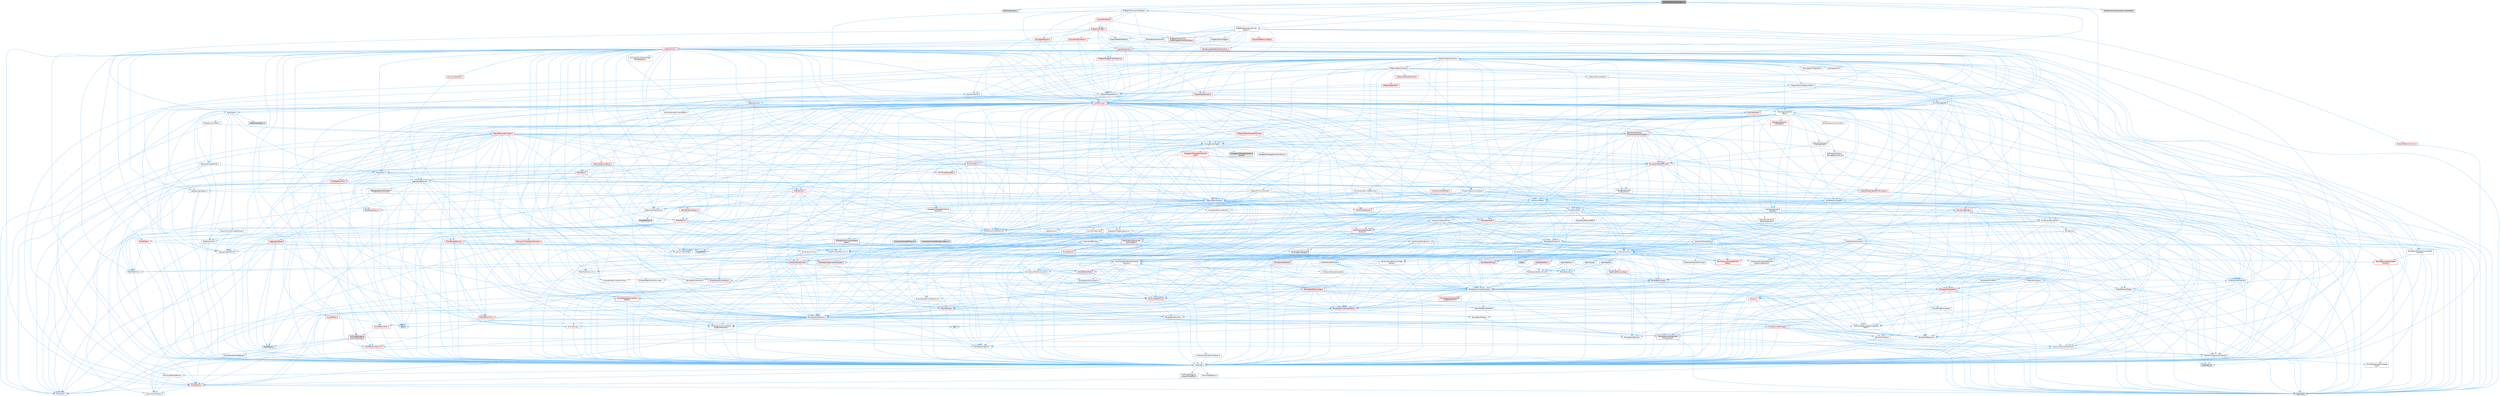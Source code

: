digraph "PanelExtensionSubsystem.h"
{
 // INTERACTIVE_SVG=YES
 // LATEX_PDF_SIZE
  bgcolor="transparent";
  edge [fontname=Helvetica,fontsize=10,labelfontname=Helvetica,labelfontsize=10];
  node [fontname=Helvetica,fontsize=10,shape=box,height=0.2,width=0.4];
  Node1 [id="Node000001",label="PanelExtensionSubsystem.h",height=0.2,width=0.4,color="gray40", fillcolor="grey60", style="filled", fontcolor="black",tooltip=" "];
  Node1 -> Node2 [id="edge1_Node000001_Node000002",color="steelblue1",style="solid",tooltip=" "];
  Node2 [id="Node000002",label="EditorSubsystem.h",height=0.2,width=0.4,color="grey60", fillcolor="#E0E0E0", style="filled",tooltip=" "];
  Node1 -> Node3 [id="edge2_Node000001_Node000003",color="steelblue1",style="solid",tooltip=" "];
  Node3 [id="Node000003",label="UObject/ObjectMacros.h",height=0.2,width=0.4,color="grey40", fillcolor="white", style="filled",URL="$d8/d8d/ObjectMacros_8h.html",tooltip=" "];
  Node3 -> Node4 [id="edge3_Node000003_Node000004",color="steelblue1",style="solid",tooltip=" "];
  Node4 [id="Node000004",label="Misc/EnumClassFlags.h",height=0.2,width=0.4,color="grey40", fillcolor="white", style="filled",URL="$d8/de7/EnumClassFlags_8h.html",tooltip=" "];
  Node3 -> Node5 [id="edge4_Node000003_Node000005",color="steelblue1",style="solid",tooltip=" "];
  Node5 [id="Node000005",label="UObject/Script.h",height=0.2,width=0.4,color="grey40", fillcolor="white", style="filled",URL="$de/dc6/Script_8h.html",tooltip=" "];
  Node5 -> Node6 [id="edge5_Node000005_Node000006",color="steelblue1",style="solid",tooltip=" "];
  Node6 [id="Node000006",label="Delegates/Delegate.h",height=0.2,width=0.4,color="grey40", fillcolor="white", style="filled",URL="$d4/d80/Delegate_8h.html",tooltip=" "];
  Node6 -> Node7 [id="edge6_Node000006_Node000007",color="steelblue1",style="solid",tooltip=" "];
  Node7 [id="Node000007",label="CoreTypes.h",height=0.2,width=0.4,color="grey40", fillcolor="white", style="filled",URL="$dc/dec/CoreTypes_8h.html",tooltip=" "];
  Node7 -> Node8 [id="edge7_Node000007_Node000008",color="steelblue1",style="solid",tooltip=" "];
  Node8 [id="Node000008",label="HAL/Platform.h",height=0.2,width=0.4,color="red", fillcolor="#FFF0F0", style="filled",URL="$d9/dd0/Platform_8h.html",tooltip=" "];
  Node8 -> Node9 [id="edge8_Node000008_Node000009",color="steelblue1",style="solid",tooltip=" "];
  Node9 [id="Node000009",label="Misc/Build.h",height=0.2,width=0.4,color="grey40", fillcolor="white", style="filled",URL="$d3/dbb/Build_8h.html",tooltip=" "];
  Node8 -> Node11 [id="edge9_Node000008_Node000011",color="steelblue1",style="solid",tooltip=" "];
  Node11 [id="Node000011",label="type_traits",height=0.2,width=0.4,color="grey60", fillcolor="#E0E0E0", style="filled",tooltip=" "];
  Node8 -> Node12 [id="edge10_Node000008_Node000012",color="steelblue1",style="solid",tooltip=" "];
  Node12 [id="Node000012",label="PreprocessorHelpers.h",height=0.2,width=0.4,color="grey40", fillcolor="white", style="filled",URL="$db/ddb/PreprocessorHelpers_8h.html",tooltip=" "];
  Node7 -> Node18 [id="edge11_Node000007_Node000018",color="steelblue1",style="solid",tooltip=" "];
  Node18 [id="Node000018",label="ProfilingDebugging\l/UMemoryDefines.h",height=0.2,width=0.4,color="grey40", fillcolor="white", style="filled",URL="$d2/da2/UMemoryDefines_8h.html",tooltip=" "];
  Node7 -> Node19 [id="edge12_Node000007_Node000019",color="steelblue1",style="solid",tooltip=" "];
  Node19 [id="Node000019",label="Misc/CoreMiscDefines.h",height=0.2,width=0.4,color="grey40", fillcolor="white", style="filled",URL="$da/d38/CoreMiscDefines_8h.html",tooltip=" "];
  Node19 -> Node8 [id="edge13_Node000019_Node000008",color="steelblue1",style="solid",tooltip=" "];
  Node19 -> Node12 [id="edge14_Node000019_Node000012",color="steelblue1",style="solid",tooltip=" "];
  Node7 -> Node20 [id="edge15_Node000007_Node000020",color="steelblue1",style="solid",tooltip=" "];
  Node20 [id="Node000020",label="Misc/CoreDefines.h",height=0.2,width=0.4,color="grey40", fillcolor="white", style="filled",URL="$d3/dd2/CoreDefines_8h.html",tooltip=" "];
  Node6 -> Node21 [id="edge16_Node000006_Node000021",color="steelblue1",style="solid",tooltip=" "];
  Node21 [id="Node000021",label="Misc/AssertionMacros.h",height=0.2,width=0.4,color="grey40", fillcolor="white", style="filled",URL="$d0/dfa/AssertionMacros_8h.html",tooltip=" "];
  Node21 -> Node7 [id="edge17_Node000021_Node000007",color="steelblue1",style="solid",tooltip=" "];
  Node21 -> Node8 [id="edge18_Node000021_Node000008",color="steelblue1",style="solid",tooltip=" "];
  Node21 -> Node22 [id="edge19_Node000021_Node000022",color="steelblue1",style="solid",tooltip=" "];
  Node22 [id="Node000022",label="HAL/PlatformMisc.h",height=0.2,width=0.4,color="red", fillcolor="#FFF0F0", style="filled",URL="$d0/df5/PlatformMisc_8h.html",tooltip=" "];
  Node22 -> Node7 [id="edge20_Node000022_Node000007",color="steelblue1",style="solid",tooltip=" "];
  Node22 -> Node49 [id="edge21_Node000022_Node000049",color="steelblue1",style="solid",tooltip=" "];
  Node49 [id="Node000049",label="ProfilingDebugging\l/CpuProfilerTrace.h",height=0.2,width=0.4,color="red", fillcolor="#FFF0F0", style="filled",URL="$da/dcb/CpuProfilerTrace_8h.html",tooltip=" "];
  Node49 -> Node7 [id="edge22_Node000049_Node000007",color="steelblue1",style="solid",tooltip=" "];
  Node49 -> Node30 [id="edge23_Node000049_Node000030",color="steelblue1",style="solid",tooltip=" "];
  Node30 [id="Node000030",label="Containers/ContainersFwd.h",height=0.2,width=0.4,color="grey40", fillcolor="white", style="filled",URL="$d4/d0a/ContainersFwd_8h.html",tooltip=" "];
  Node30 -> Node8 [id="edge24_Node000030_Node000008",color="steelblue1",style="solid",tooltip=" "];
  Node30 -> Node7 [id="edge25_Node000030_Node000007",color="steelblue1",style="solid",tooltip=" "];
  Node30 -> Node27 [id="edge26_Node000030_Node000027",color="steelblue1",style="solid",tooltip=" "];
  Node27 [id="Node000027",label="Traits/IsContiguousContainer.h",height=0.2,width=0.4,color="grey40", fillcolor="white", style="filled",URL="$d5/d3c/IsContiguousContainer_8h.html",tooltip=" "];
  Node27 -> Node7 [id="edge27_Node000027_Node000007",color="steelblue1",style="solid",tooltip=" "];
  Node27 -> Node28 [id="edge28_Node000027_Node000028",color="steelblue1",style="solid",tooltip=" "];
  Node28 [id="Node000028",label="Misc/StaticAssertComplete\lType.h",height=0.2,width=0.4,color="grey40", fillcolor="white", style="filled",URL="$d5/d4e/StaticAssertCompleteType_8h.html",tooltip=" "];
  Node27 -> Node26 [id="edge29_Node000027_Node000026",color="steelblue1",style="solid",tooltip=" "];
  Node26 [id="Node000026",label="initializer_list",height=0.2,width=0.4,color="grey60", fillcolor="#E0E0E0", style="filled",tooltip=" "];
  Node49 -> Node50 [id="edge30_Node000049_Node000050",color="steelblue1",style="solid",tooltip=" "];
  Node50 [id="Node000050",label="HAL/PlatformAtomics.h",height=0.2,width=0.4,color="red", fillcolor="#FFF0F0", style="filled",URL="$d3/d36/PlatformAtomics_8h.html",tooltip=" "];
  Node50 -> Node7 [id="edge31_Node000050_Node000007",color="steelblue1",style="solid",tooltip=" "];
  Node49 -> Node12 [id="edge32_Node000049_Node000012",color="steelblue1",style="solid",tooltip=" "];
  Node49 -> Node9 [id="edge33_Node000049_Node000009",color="steelblue1",style="solid",tooltip=" "];
  Node49 -> Node56 [id="edge34_Node000049_Node000056",color="steelblue1",style="solid",tooltip=" "];
  Node56 [id="Node000056",label="Trace/Trace.h",height=0.2,width=0.4,color="grey60", fillcolor="#E0E0E0", style="filled",tooltip=" "];
  Node21 -> Node12 [id="edge35_Node000021_Node000012",color="steelblue1",style="solid",tooltip=" "];
  Node21 -> Node57 [id="edge36_Node000021_Node000057",color="steelblue1",style="solid",tooltip=" "];
  Node57 [id="Node000057",label="Templates/EnableIf.h",height=0.2,width=0.4,color="grey40", fillcolor="white", style="filled",URL="$d7/d60/EnableIf_8h.html",tooltip=" "];
  Node57 -> Node7 [id="edge37_Node000057_Node000007",color="steelblue1",style="solid",tooltip=" "];
  Node21 -> Node58 [id="edge38_Node000021_Node000058",color="steelblue1",style="solid",tooltip=" "];
  Node58 [id="Node000058",label="Templates/IsArrayOrRefOf\lTypeByPredicate.h",height=0.2,width=0.4,color="grey40", fillcolor="white", style="filled",URL="$d6/da1/IsArrayOrRefOfTypeByPredicate_8h.html",tooltip=" "];
  Node58 -> Node7 [id="edge39_Node000058_Node000007",color="steelblue1",style="solid",tooltip=" "];
  Node21 -> Node59 [id="edge40_Node000021_Node000059",color="steelblue1",style="solid",tooltip=" "];
  Node59 [id="Node000059",label="Templates/IsValidVariadic\lFunctionArg.h",height=0.2,width=0.4,color="red", fillcolor="#FFF0F0", style="filled",URL="$d0/dc8/IsValidVariadicFunctionArg_8h.html",tooltip=" "];
  Node59 -> Node7 [id="edge41_Node000059_Node000007",color="steelblue1",style="solid",tooltip=" "];
  Node59 -> Node11 [id="edge42_Node000059_Node000011",color="steelblue1",style="solid",tooltip=" "];
  Node21 -> Node61 [id="edge43_Node000021_Node000061",color="steelblue1",style="solid",tooltip=" "];
  Node61 [id="Node000061",label="Traits/IsCharEncodingCompatible\lWith.h",height=0.2,width=0.4,color="grey40", fillcolor="white", style="filled",URL="$df/dd1/IsCharEncodingCompatibleWith_8h.html",tooltip=" "];
  Node61 -> Node11 [id="edge44_Node000061_Node000011",color="steelblue1",style="solid",tooltip=" "];
  Node61 -> Node62 [id="edge45_Node000061_Node000062",color="steelblue1",style="solid",tooltip=" "];
  Node62 [id="Node000062",label="Traits/IsCharType.h",height=0.2,width=0.4,color="grey40", fillcolor="white", style="filled",URL="$db/d51/IsCharType_8h.html",tooltip=" "];
  Node62 -> Node7 [id="edge46_Node000062_Node000007",color="steelblue1",style="solid",tooltip=" "];
  Node21 -> Node63 [id="edge47_Node000021_Node000063",color="steelblue1",style="solid",tooltip=" "];
  Node63 [id="Node000063",label="Misc/VarArgs.h",height=0.2,width=0.4,color="grey40", fillcolor="white", style="filled",URL="$d5/d6f/VarArgs_8h.html",tooltip=" "];
  Node63 -> Node7 [id="edge48_Node000063_Node000007",color="steelblue1",style="solid",tooltip=" "];
  Node21 -> Node64 [id="edge49_Node000021_Node000064",color="steelblue1",style="solid",tooltip=" "];
  Node64 [id="Node000064",label="String/FormatStringSan.h",height=0.2,width=0.4,color="red", fillcolor="#FFF0F0", style="filled",URL="$d3/d8b/FormatStringSan_8h.html",tooltip=" "];
  Node64 -> Node11 [id="edge50_Node000064_Node000011",color="steelblue1",style="solid",tooltip=" "];
  Node64 -> Node7 [id="edge51_Node000064_Node000007",color="steelblue1",style="solid",tooltip=" "];
  Node64 -> Node65 [id="edge52_Node000064_Node000065",color="steelblue1",style="solid",tooltip=" "];
  Node65 [id="Node000065",label="Templates/Requires.h",height=0.2,width=0.4,color="grey40", fillcolor="white", style="filled",URL="$dc/d96/Requires_8h.html",tooltip=" "];
  Node65 -> Node57 [id="edge53_Node000065_Node000057",color="steelblue1",style="solid",tooltip=" "];
  Node65 -> Node11 [id="edge54_Node000065_Node000011",color="steelblue1",style="solid",tooltip=" "];
  Node64 -> Node66 [id="edge55_Node000064_Node000066",color="steelblue1",style="solid",tooltip=" "];
  Node66 [id="Node000066",label="Templates/Identity.h",height=0.2,width=0.4,color="grey40", fillcolor="white", style="filled",URL="$d0/dd5/Identity_8h.html",tooltip=" "];
  Node64 -> Node59 [id="edge56_Node000064_Node000059",color="steelblue1",style="solid",tooltip=" "];
  Node64 -> Node62 [id="edge57_Node000064_Node000062",color="steelblue1",style="solid",tooltip=" "];
  Node64 -> Node30 [id="edge58_Node000064_Node000030",color="steelblue1",style="solid",tooltip=" "];
  Node21 -> Node70 [id="edge59_Node000021_Node000070",color="steelblue1",style="solid",tooltip=" "];
  Node70 [id="Node000070",label="atomic",height=0.2,width=0.4,color="grey60", fillcolor="#E0E0E0", style="filled",tooltip=" "];
  Node6 -> Node71 [id="edge60_Node000006_Node000071",color="steelblue1",style="solid",tooltip=" "];
  Node71 [id="Node000071",label="UObject/NameTypes.h",height=0.2,width=0.4,color="grey40", fillcolor="white", style="filled",URL="$d6/d35/NameTypes_8h.html",tooltip=" "];
  Node71 -> Node7 [id="edge61_Node000071_Node000007",color="steelblue1",style="solid",tooltip=" "];
  Node71 -> Node21 [id="edge62_Node000071_Node000021",color="steelblue1",style="solid",tooltip=" "];
  Node71 -> Node72 [id="edge63_Node000071_Node000072",color="steelblue1",style="solid",tooltip=" "];
  Node72 [id="Node000072",label="HAL/UnrealMemory.h",height=0.2,width=0.4,color="red", fillcolor="#FFF0F0", style="filled",URL="$d9/d96/UnrealMemory_8h.html",tooltip=" "];
  Node72 -> Node7 [id="edge64_Node000072_Node000007",color="steelblue1",style="solid",tooltip=" "];
  Node72 -> Node92 [id="edge65_Node000072_Node000092",color="steelblue1",style="solid",tooltip=" "];
  Node92 [id="Node000092",label="Templates/IsPointer.h",height=0.2,width=0.4,color="grey40", fillcolor="white", style="filled",URL="$d7/d05/IsPointer_8h.html",tooltip=" "];
  Node92 -> Node7 [id="edge66_Node000092_Node000007",color="steelblue1",style="solid",tooltip=" "];
  Node71 -> Node93 [id="edge67_Node000071_Node000093",color="steelblue1",style="solid",tooltip=" "];
  Node93 [id="Node000093",label="Templates/UnrealTypeTraits.h",height=0.2,width=0.4,color="red", fillcolor="#FFF0F0", style="filled",URL="$d2/d2d/UnrealTypeTraits_8h.html",tooltip=" "];
  Node93 -> Node7 [id="edge68_Node000093_Node000007",color="steelblue1",style="solid",tooltip=" "];
  Node93 -> Node92 [id="edge69_Node000093_Node000092",color="steelblue1",style="solid",tooltip=" "];
  Node93 -> Node21 [id="edge70_Node000093_Node000021",color="steelblue1",style="solid",tooltip=" "];
  Node93 -> Node57 [id="edge71_Node000093_Node000057",color="steelblue1",style="solid",tooltip=" "];
  Node93 -> Node95 [id="edge72_Node000093_Node000095",color="steelblue1",style="solid",tooltip=" "];
  Node95 [id="Node000095",label="Templates/Models.h",height=0.2,width=0.4,color="grey40", fillcolor="white", style="filled",URL="$d3/d0c/Models_8h.html",tooltip=" "];
  Node95 -> Node66 [id="edge73_Node000095_Node000066",color="steelblue1",style="solid",tooltip=" "];
  Node71 -> Node98 [id="edge74_Node000071_Node000098",color="steelblue1",style="solid",tooltip=" "];
  Node98 [id="Node000098",label="Templates/UnrealTemplate.h",height=0.2,width=0.4,color="grey40", fillcolor="white", style="filled",URL="$d4/d24/UnrealTemplate_8h.html",tooltip=" "];
  Node98 -> Node7 [id="edge75_Node000098_Node000007",color="steelblue1",style="solid",tooltip=" "];
  Node98 -> Node92 [id="edge76_Node000098_Node000092",color="steelblue1",style="solid",tooltip=" "];
  Node98 -> Node72 [id="edge77_Node000098_Node000072",color="steelblue1",style="solid",tooltip=" "];
  Node98 -> Node99 [id="edge78_Node000098_Node000099",color="steelblue1",style="solid",tooltip=" "];
  Node99 [id="Node000099",label="Templates/CopyQualifiers\lAndRefsFromTo.h",height=0.2,width=0.4,color="red", fillcolor="#FFF0F0", style="filled",URL="$d3/db3/CopyQualifiersAndRefsFromTo_8h.html",tooltip=" "];
  Node98 -> Node93 [id="edge79_Node000098_Node000093",color="steelblue1",style="solid",tooltip=" "];
  Node98 -> Node101 [id="edge80_Node000098_Node000101",color="steelblue1",style="solid",tooltip=" "];
  Node101 [id="Node000101",label="Templates/RemoveReference.h",height=0.2,width=0.4,color="grey40", fillcolor="white", style="filled",URL="$da/dbe/RemoveReference_8h.html",tooltip=" "];
  Node101 -> Node7 [id="edge81_Node000101_Node000007",color="steelblue1",style="solid",tooltip=" "];
  Node98 -> Node65 [id="edge82_Node000098_Node000065",color="steelblue1",style="solid",tooltip=" "];
  Node98 -> Node102 [id="edge83_Node000098_Node000102",color="steelblue1",style="solid",tooltip=" "];
  Node102 [id="Node000102",label="Templates/TypeCompatible\lBytes.h",height=0.2,width=0.4,color="red", fillcolor="#FFF0F0", style="filled",URL="$df/d0a/TypeCompatibleBytes_8h.html",tooltip=" "];
  Node102 -> Node7 [id="edge84_Node000102_Node000007",color="steelblue1",style="solid",tooltip=" "];
  Node102 -> Node35 [id="edge85_Node000102_Node000035",color="steelblue1",style="solid",tooltip=" "];
  Node35 [id="Node000035",label="new",height=0.2,width=0.4,color="grey60", fillcolor="#E0E0E0", style="filled",tooltip=" "];
  Node102 -> Node11 [id="edge86_Node000102_Node000011",color="steelblue1",style="solid",tooltip=" "];
  Node98 -> Node66 [id="edge87_Node000098_Node000066",color="steelblue1",style="solid",tooltip=" "];
  Node98 -> Node27 [id="edge88_Node000098_Node000027",color="steelblue1",style="solid",tooltip=" "];
  Node98 -> Node103 [id="edge89_Node000098_Node000103",color="steelblue1",style="solid",tooltip=" "];
  Node103 [id="Node000103",label="Traits/UseBitwiseSwap.h",height=0.2,width=0.4,color="grey40", fillcolor="white", style="filled",URL="$db/df3/UseBitwiseSwap_8h.html",tooltip=" "];
  Node103 -> Node7 [id="edge90_Node000103_Node000007",color="steelblue1",style="solid",tooltip=" "];
  Node103 -> Node11 [id="edge91_Node000103_Node000011",color="steelblue1",style="solid",tooltip=" "];
  Node98 -> Node11 [id="edge92_Node000098_Node000011",color="steelblue1",style="solid",tooltip=" "];
  Node71 -> Node104 [id="edge93_Node000071_Node000104",color="steelblue1",style="solid",tooltip=" "];
  Node104 [id="Node000104",label="Containers/UnrealString.h",height=0.2,width=0.4,color="grey40", fillcolor="white", style="filled",URL="$d5/dba/UnrealString_8h.html",tooltip=" "];
  Node104 -> Node105 [id="edge94_Node000104_Node000105",color="steelblue1",style="solid",tooltip=" "];
  Node105 [id="Node000105",label="Containers/UnrealStringIncludes.h.inl",height=0.2,width=0.4,color="grey60", fillcolor="#E0E0E0", style="filled",tooltip=" "];
  Node104 -> Node106 [id="edge95_Node000104_Node000106",color="steelblue1",style="solid",tooltip=" "];
  Node106 [id="Node000106",label="Containers/UnrealString.h.inl",height=0.2,width=0.4,color="grey60", fillcolor="#E0E0E0", style="filled",tooltip=" "];
  Node104 -> Node107 [id="edge96_Node000104_Node000107",color="steelblue1",style="solid",tooltip=" "];
  Node107 [id="Node000107",label="Misc/StringFormatArg.h",height=0.2,width=0.4,color="grey40", fillcolor="white", style="filled",URL="$d2/d16/StringFormatArg_8h.html",tooltip=" "];
  Node107 -> Node30 [id="edge97_Node000107_Node000030",color="steelblue1",style="solid",tooltip=" "];
  Node71 -> Node108 [id="edge98_Node000071_Node000108",color="steelblue1",style="solid",tooltip=" "];
  Node108 [id="Node000108",label="HAL/CriticalSection.h",height=0.2,width=0.4,color="red", fillcolor="#FFF0F0", style="filled",URL="$d6/d90/CriticalSection_8h.html",tooltip=" "];
  Node71 -> Node111 [id="edge99_Node000071_Node000111",color="steelblue1",style="solid",tooltip=" "];
  Node111 [id="Node000111",label="Containers/StringConv.h",height=0.2,width=0.4,color="grey40", fillcolor="white", style="filled",URL="$d3/ddf/StringConv_8h.html",tooltip=" "];
  Node111 -> Node7 [id="edge100_Node000111_Node000007",color="steelblue1",style="solid",tooltip=" "];
  Node111 -> Node21 [id="edge101_Node000111_Node000021",color="steelblue1",style="solid",tooltip=" "];
  Node111 -> Node112 [id="edge102_Node000111_Node000112",color="steelblue1",style="solid",tooltip=" "];
  Node112 [id="Node000112",label="Containers/ContainerAllocation\lPolicies.h",height=0.2,width=0.4,color="grey40", fillcolor="white", style="filled",URL="$d7/dff/ContainerAllocationPolicies_8h.html",tooltip=" "];
  Node112 -> Node7 [id="edge103_Node000112_Node000007",color="steelblue1",style="solid",tooltip=" "];
  Node112 -> Node113 [id="edge104_Node000112_Node000113",color="steelblue1",style="solid",tooltip=" "];
  Node113 [id="Node000113",label="Containers/ContainerHelpers.h",height=0.2,width=0.4,color="grey40", fillcolor="white", style="filled",URL="$d7/d33/ContainerHelpers_8h.html",tooltip=" "];
  Node113 -> Node7 [id="edge105_Node000113_Node000007",color="steelblue1",style="solid",tooltip=" "];
  Node112 -> Node112 [id="edge106_Node000112_Node000112",color="steelblue1",style="solid",tooltip=" "];
  Node112 -> Node114 [id="edge107_Node000112_Node000114",color="steelblue1",style="solid",tooltip=" "];
  Node114 [id="Node000114",label="HAL/PlatformMath.h",height=0.2,width=0.4,color="red", fillcolor="#FFF0F0", style="filled",URL="$dc/d53/PlatformMath_8h.html",tooltip=" "];
  Node114 -> Node7 [id="edge108_Node000114_Node000007",color="steelblue1",style="solid",tooltip=" "];
  Node112 -> Node72 [id="edge109_Node000112_Node000072",color="steelblue1",style="solid",tooltip=" "];
  Node112 -> Node44 [id="edge110_Node000112_Node000044",color="steelblue1",style="solid",tooltip=" "];
  Node44 [id="Node000044",label="Math/NumericLimits.h",height=0.2,width=0.4,color="grey40", fillcolor="white", style="filled",URL="$df/d1b/NumericLimits_8h.html",tooltip=" "];
  Node44 -> Node7 [id="edge111_Node000044_Node000007",color="steelblue1",style="solid",tooltip=" "];
  Node112 -> Node21 [id="edge112_Node000112_Node000021",color="steelblue1",style="solid",tooltip=" "];
  Node112 -> Node122 [id="edge113_Node000112_Node000122",color="steelblue1",style="solid",tooltip=" "];
  Node122 [id="Node000122",label="Templates/IsPolymorphic.h",height=0.2,width=0.4,color="grey40", fillcolor="white", style="filled",URL="$dc/d20/IsPolymorphic_8h.html",tooltip=" "];
  Node112 -> Node123 [id="edge114_Node000112_Node000123",color="steelblue1",style="solid",tooltip=" "];
  Node123 [id="Node000123",label="Templates/MemoryOps.h",height=0.2,width=0.4,color="red", fillcolor="#FFF0F0", style="filled",URL="$db/dea/MemoryOps_8h.html",tooltip=" "];
  Node123 -> Node7 [id="edge115_Node000123_Node000007",color="steelblue1",style="solid",tooltip=" "];
  Node123 -> Node72 [id="edge116_Node000123_Node000072",color="steelblue1",style="solid",tooltip=" "];
  Node123 -> Node65 [id="edge117_Node000123_Node000065",color="steelblue1",style="solid",tooltip=" "];
  Node123 -> Node93 [id="edge118_Node000123_Node000093",color="steelblue1",style="solid",tooltip=" "];
  Node123 -> Node103 [id="edge119_Node000123_Node000103",color="steelblue1",style="solid",tooltip=" "];
  Node123 -> Node35 [id="edge120_Node000123_Node000035",color="steelblue1",style="solid",tooltip=" "];
  Node123 -> Node11 [id="edge121_Node000123_Node000011",color="steelblue1",style="solid",tooltip=" "];
  Node112 -> Node102 [id="edge122_Node000112_Node000102",color="steelblue1",style="solid",tooltip=" "];
  Node112 -> Node11 [id="edge123_Node000112_Node000011",color="steelblue1",style="solid",tooltip=" "];
  Node111 -> Node124 [id="edge124_Node000111_Node000124",color="steelblue1",style="solid",tooltip=" "];
  Node124 [id="Node000124",label="Containers/Array.h",height=0.2,width=0.4,color="grey40", fillcolor="white", style="filled",URL="$df/dd0/Array_8h.html",tooltip=" "];
  Node124 -> Node7 [id="edge125_Node000124_Node000007",color="steelblue1",style="solid",tooltip=" "];
  Node124 -> Node21 [id="edge126_Node000124_Node000021",color="steelblue1",style="solid",tooltip=" "];
  Node124 -> Node125 [id="edge127_Node000124_Node000125",color="steelblue1",style="solid",tooltip=" "];
  Node125 [id="Node000125",label="Misc/IntrusiveUnsetOptional\lState.h",height=0.2,width=0.4,color="red", fillcolor="#FFF0F0", style="filled",URL="$d2/d0a/IntrusiveUnsetOptionalState_8h.html",tooltip=" "];
  Node124 -> Node127 [id="edge128_Node000124_Node000127",color="steelblue1",style="solid",tooltip=" "];
  Node127 [id="Node000127",label="Misc/ReverseIterate.h",height=0.2,width=0.4,color="red", fillcolor="#FFF0F0", style="filled",URL="$db/de3/ReverseIterate_8h.html",tooltip=" "];
  Node127 -> Node8 [id="edge129_Node000127_Node000008",color="steelblue1",style="solid",tooltip=" "];
  Node124 -> Node72 [id="edge130_Node000124_Node000072",color="steelblue1",style="solid",tooltip=" "];
  Node124 -> Node93 [id="edge131_Node000124_Node000093",color="steelblue1",style="solid",tooltip=" "];
  Node124 -> Node98 [id="edge132_Node000124_Node000098",color="steelblue1",style="solid",tooltip=" "];
  Node124 -> Node129 [id="edge133_Node000124_Node000129",color="steelblue1",style="solid",tooltip=" "];
  Node129 [id="Node000129",label="Containers/AllowShrinking.h",height=0.2,width=0.4,color="grey40", fillcolor="white", style="filled",URL="$d7/d1a/AllowShrinking_8h.html",tooltip=" "];
  Node129 -> Node7 [id="edge134_Node000129_Node000007",color="steelblue1",style="solid",tooltip=" "];
  Node124 -> Node112 [id="edge135_Node000124_Node000112",color="steelblue1",style="solid",tooltip=" "];
  Node124 -> Node130 [id="edge136_Node000124_Node000130",color="steelblue1",style="solid",tooltip=" "];
  Node130 [id="Node000130",label="Containers/ContainerElement\lTypeCompatibility.h",height=0.2,width=0.4,color="grey40", fillcolor="white", style="filled",URL="$df/ddf/ContainerElementTypeCompatibility_8h.html",tooltip=" "];
  Node130 -> Node7 [id="edge137_Node000130_Node000007",color="steelblue1",style="solid",tooltip=" "];
  Node130 -> Node93 [id="edge138_Node000130_Node000093",color="steelblue1",style="solid",tooltip=" "];
  Node124 -> Node131 [id="edge139_Node000124_Node000131",color="steelblue1",style="solid",tooltip=" "];
  Node131 [id="Node000131",label="Serialization/Archive.h",height=0.2,width=0.4,color="red", fillcolor="#FFF0F0", style="filled",URL="$d7/d3b/Archive_8h.html",tooltip=" "];
  Node131 -> Node7 [id="edge140_Node000131_Node000007",color="steelblue1",style="solid",tooltip=" "];
  Node131 -> Node31 [id="edge141_Node000131_Node000031",color="steelblue1",style="solid",tooltip=" "];
  Node31 [id="Node000031",label="Math/MathFwd.h",height=0.2,width=0.4,color="grey40", fillcolor="white", style="filled",URL="$d2/d10/MathFwd_8h.html",tooltip=" "];
  Node31 -> Node8 [id="edge142_Node000031_Node000008",color="steelblue1",style="solid",tooltip=" "];
  Node131 -> Node21 [id="edge143_Node000131_Node000021",color="steelblue1",style="solid",tooltip=" "];
  Node131 -> Node9 [id="edge144_Node000131_Node000009",color="steelblue1",style="solid",tooltip=" "];
  Node131 -> Node63 [id="edge145_Node000131_Node000063",color="steelblue1",style="solid",tooltip=" "];
  Node131 -> Node57 [id="edge146_Node000131_Node000057",color="steelblue1",style="solid",tooltip=" "];
  Node131 -> Node58 [id="edge147_Node000131_Node000058",color="steelblue1",style="solid",tooltip=" "];
  Node131 -> Node59 [id="edge148_Node000131_Node000059",color="steelblue1",style="solid",tooltip=" "];
  Node131 -> Node98 [id="edge149_Node000131_Node000098",color="steelblue1",style="solid",tooltip=" "];
  Node131 -> Node61 [id="edge150_Node000131_Node000061",color="steelblue1",style="solid",tooltip=" "];
  Node124 -> Node141 [id="edge151_Node000124_Node000141",color="steelblue1",style="solid",tooltip=" "];
  Node141 [id="Node000141",label="Serialization/MemoryImage\lWriter.h",height=0.2,width=0.4,color="grey40", fillcolor="white", style="filled",URL="$d0/d08/MemoryImageWriter_8h.html",tooltip=" "];
  Node141 -> Node7 [id="edge152_Node000141_Node000007",color="steelblue1",style="solid",tooltip=" "];
  Node141 -> Node142 [id="edge153_Node000141_Node000142",color="steelblue1",style="solid",tooltip=" "];
  Node142 [id="Node000142",label="Serialization/MemoryLayout.h",height=0.2,width=0.4,color="grey40", fillcolor="white", style="filled",URL="$d7/d66/MemoryLayout_8h.html",tooltip=" "];
  Node142 -> Node143 [id="edge154_Node000142_Node000143",color="steelblue1",style="solid",tooltip=" "];
  Node143 [id="Node000143",label="Concepts/StaticClassProvider.h",height=0.2,width=0.4,color="grey40", fillcolor="white", style="filled",URL="$dd/d83/StaticClassProvider_8h.html",tooltip=" "];
  Node142 -> Node144 [id="edge155_Node000142_Node000144",color="steelblue1",style="solid",tooltip=" "];
  Node144 [id="Node000144",label="Concepts/StaticStructProvider.h",height=0.2,width=0.4,color="grey40", fillcolor="white", style="filled",URL="$d5/d77/StaticStructProvider_8h.html",tooltip=" "];
  Node142 -> Node145 [id="edge156_Node000142_Node000145",color="steelblue1",style="solid",tooltip=" "];
  Node145 [id="Node000145",label="Containers/EnumAsByte.h",height=0.2,width=0.4,color="red", fillcolor="#FFF0F0", style="filled",URL="$d6/d9a/EnumAsByte_8h.html",tooltip=" "];
  Node145 -> Node7 [id="edge157_Node000145_Node000007",color="steelblue1",style="solid",tooltip=" "];
  Node145 -> Node146 [id="edge158_Node000145_Node000146",color="steelblue1",style="solid",tooltip=" "];
  Node146 [id="Node000146",label="Templates/TypeHash.h",height=0.2,width=0.4,color="red", fillcolor="#FFF0F0", style="filled",URL="$d1/d62/TypeHash_8h.html",tooltip=" "];
  Node146 -> Node7 [id="edge159_Node000146_Node000007",color="steelblue1",style="solid",tooltip=" "];
  Node146 -> Node65 [id="edge160_Node000146_Node000065",color="steelblue1",style="solid",tooltip=" "];
  Node146 -> Node147 [id="edge161_Node000146_Node000147",color="steelblue1",style="solid",tooltip=" "];
  Node147 [id="Node000147",label="Misc/Crc.h",height=0.2,width=0.4,color="red", fillcolor="#FFF0F0", style="filled",URL="$d4/dd2/Crc_8h.html",tooltip=" "];
  Node147 -> Node7 [id="edge162_Node000147_Node000007",color="steelblue1",style="solid",tooltip=" "];
  Node147 -> Node21 [id="edge163_Node000147_Node000021",color="steelblue1",style="solid",tooltip=" "];
  Node147 -> Node148 [id="edge164_Node000147_Node000148",color="steelblue1",style="solid",tooltip=" "];
  Node148 [id="Node000148",label="Misc/CString.h",height=0.2,width=0.4,color="red", fillcolor="#FFF0F0", style="filled",URL="$d2/d49/CString_8h.html",tooltip=" "];
  Node148 -> Node7 [id="edge165_Node000148_Node000007",color="steelblue1",style="solid",tooltip=" "];
  Node148 -> Node34 [id="edge166_Node000148_Node000034",color="steelblue1",style="solid",tooltip=" "];
  Node34 [id="Node000034",label="HAL/PlatformCrt.h",height=0.2,width=0.4,color="red", fillcolor="#FFF0F0", style="filled",URL="$d8/d75/PlatformCrt_8h.html",tooltip=" "];
  Node34 -> Node35 [id="edge167_Node000034_Node000035",color="steelblue1",style="solid",tooltip=" "];
  Node148 -> Node21 [id="edge168_Node000148_Node000021",color="steelblue1",style="solid",tooltip=" "];
  Node148 -> Node63 [id="edge169_Node000148_Node000063",color="steelblue1",style="solid",tooltip=" "];
  Node148 -> Node58 [id="edge170_Node000148_Node000058",color="steelblue1",style="solid",tooltip=" "];
  Node148 -> Node59 [id="edge171_Node000148_Node000059",color="steelblue1",style="solid",tooltip=" "];
  Node148 -> Node61 [id="edge172_Node000148_Node000061",color="steelblue1",style="solid",tooltip=" "];
  Node147 -> Node93 [id="edge173_Node000147_Node000093",color="steelblue1",style="solid",tooltip=" "];
  Node147 -> Node62 [id="edge174_Node000147_Node000062",color="steelblue1",style="solid",tooltip=" "];
  Node146 -> Node11 [id="edge175_Node000146_Node000011",color="steelblue1",style="solid",tooltip=" "];
  Node142 -> Node24 [id="edge176_Node000142_Node000024",color="steelblue1",style="solid",tooltip=" "];
  Node24 [id="Node000024",label="Containers/StringFwd.h",height=0.2,width=0.4,color="grey40", fillcolor="white", style="filled",URL="$df/d37/StringFwd_8h.html",tooltip=" "];
  Node24 -> Node7 [id="edge177_Node000024_Node000007",color="steelblue1",style="solid",tooltip=" "];
  Node24 -> Node25 [id="edge178_Node000024_Node000025",color="steelblue1",style="solid",tooltip=" "];
  Node25 [id="Node000025",label="Traits/ElementType.h",height=0.2,width=0.4,color="grey40", fillcolor="white", style="filled",URL="$d5/d4f/ElementType_8h.html",tooltip=" "];
  Node25 -> Node8 [id="edge179_Node000025_Node000008",color="steelblue1",style="solid",tooltip=" "];
  Node25 -> Node26 [id="edge180_Node000025_Node000026",color="steelblue1",style="solid",tooltip=" "];
  Node25 -> Node11 [id="edge181_Node000025_Node000011",color="steelblue1",style="solid",tooltip=" "];
  Node24 -> Node27 [id="edge182_Node000024_Node000027",color="steelblue1",style="solid",tooltip=" "];
  Node142 -> Node72 [id="edge183_Node000142_Node000072",color="steelblue1",style="solid",tooltip=" "];
  Node142 -> Node153 [id="edge184_Node000142_Node000153",color="steelblue1",style="solid",tooltip=" "];
  Node153 [id="Node000153",label="Misc/DelayedAutoRegister.h",height=0.2,width=0.4,color="grey40", fillcolor="white", style="filled",URL="$d1/dda/DelayedAutoRegister_8h.html",tooltip=" "];
  Node153 -> Node8 [id="edge185_Node000153_Node000008",color="steelblue1",style="solid",tooltip=" "];
  Node142 -> Node57 [id="edge186_Node000142_Node000057",color="steelblue1",style="solid",tooltip=" "];
  Node142 -> Node154 [id="edge187_Node000142_Node000154",color="steelblue1",style="solid",tooltip=" "];
  Node154 [id="Node000154",label="Templates/IsAbstract.h",height=0.2,width=0.4,color="grey40", fillcolor="white", style="filled",URL="$d8/db7/IsAbstract_8h.html",tooltip=" "];
  Node142 -> Node122 [id="edge188_Node000142_Node000122",color="steelblue1",style="solid",tooltip=" "];
  Node142 -> Node95 [id="edge189_Node000142_Node000095",color="steelblue1",style="solid",tooltip=" "];
  Node142 -> Node98 [id="edge190_Node000142_Node000098",color="steelblue1",style="solid",tooltip=" "];
  Node124 -> Node155 [id="edge191_Node000124_Node000155",color="steelblue1",style="solid",tooltip=" "];
  Node155 [id="Node000155",label="Algo/Heapify.h",height=0.2,width=0.4,color="grey40", fillcolor="white", style="filled",URL="$d0/d2a/Heapify_8h.html",tooltip=" "];
  Node155 -> Node156 [id="edge192_Node000155_Node000156",color="steelblue1",style="solid",tooltip=" "];
  Node156 [id="Node000156",label="Algo/Impl/BinaryHeap.h",height=0.2,width=0.4,color="red", fillcolor="#FFF0F0", style="filled",URL="$d7/da3/Algo_2Impl_2BinaryHeap_8h.html",tooltip=" "];
  Node156 -> Node157 [id="edge193_Node000156_Node000157",color="steelblue1",style="solid",tooltip=" "];
  Node157 [id="Node000157",label="Templates/Invoke.h",height=0.2,width=0.4,color="red", fillcolor="#FFF0F0", style="filled",URL="$d7/deb/Invoke_8h.html",tooltip=" "];
  Node157 -> Node7 [id="edge194_Node000157_Node000007",color="steelblue1",style="solid",tooltip=" "];
  Node157 -> Node98 [id="edge195_Node000157_Node000098",color="steelblue1",style="solid",tooltip=" "];
  Node157 -> Node11 [id="edge196_Node000157_Node000011",color="steelblue1",style="solid",tooltip=" "];
  Node156 -> Node11 [id="edge197_Node000156_Node000011",color="steelblue1",style="solid",tooltip=" "];
  Node155 -> Node161 [id="edge198_Node000155_Node000161",color="steelblue1",style="solid",tooltip=" "];
  Node161 [id="Node000161",label="Templates/IdentityFunctor.h",height=0.2,width=0.4,color="grey40", fillcolor="white", style="filled",URL="$d7/d2e/IdentityFunctor_8h.html",tooltip=" "];
  Node161 -> Node8 [id="edge199_Node000161_Node000008",color="steelblue1",style="solid",tooltip=" "];
  Node155 -> Node157 [id="edge200_Node000155_Node000157",color="steelblue1",style="solid",tooltip=" "];
  Node155 -> Node162 [id="edge201_Node000155_Node000162",color="steelblue1",style="solid",tooltip=" "];
  Node162 [id="Node000162",label="Templates/Less.h",height=0.2,width=0.4,color="grey40", fillcolor="white", style="filled",URL="$de/dc8/Less_8h.html",tooltip=" "];
  Node162 -> Node7 [id="edge202_Node000162_Node000007",color="steelblue1",style="solid",tooltip=" "];
  Node162 -> Node98 [id="edge203_Node000162_Node000098",color="steelblue1",style="solid",tooltip=" "];
  Node155 -> Node98 [id="edge204_Node000155_Node000098",color="steelblue1",style="solid",tooltip=" "];
  Node124 -> Node163 [id="edge205_Node000124_Node000163",color="steelblue1",style="solid",tooltip=" "];
  Node163 [id="Node000163",label="Algo/HeapSort.h",height=0.2,width=0.4,color="grey40", fillcolor="white", style="filled",URL="$d3/d92/HeapSort_8h.html",tooltip=" "];
  Node163 -> Node156 [id="edge206_Node000163_Node000156",color="steelblue1",style="solid",tooltip=" "];
  Node163 -> Node161 [id="edge207_Node000163_Node000161",color="steelblue1",style="solid",tooltip=" "];
  Node163 -> Node162 [id="edge208_Node000163_Node000162",color="steelblue1",style="solid",tooltip=" "];
  Node163 -> Node98 [id="edge209_Node000163_Node000098",color="steelblue1",style="solid",tooltip=" "];
  Node124 -> Node164 [id="edge210_Node000124_Node000164",color="steelblue1",style="solid",tooltip=" "];
  Node164 [id="Node000164",label="Algo/IsHeap.h",height=0.2,width=0.4,color="grey40", fillcolor="white", style="filled",URL="$de/d32/IsHeap_8h.html",tooltip=" "];
  Node164 -> Node156 [id="edge211_Node000164_Node000156",color="steelblue1",style="solid",tooltip=" "];
  Node164 -> Node161 [id="edge212_Node000164_Node000161",color="steelblue1",style="solid",tooltip=" "];
  Node164 -> Node157 [id="edge213_Node000164_Node000157",color="steelblue1",style="solid",tooltip=" "];
  Node164 -> Node162 [id="edge214_Node000164_Node000162",color="steelblue1",style="solid",tooltip=" "];
  Node164 -> Node98 [id="edge215_Node000164_Node000098",color="steelblue1",style="solid",tooltip=" "];
  Node124 -> Node156 [id="edge216_Node000124_Node000156",color="steelblue1",style="solid",tooltip=" "];
  Node124 -> Node165 [id="edge217_Node000124_Node000165",color="steelblue1",style="solid",tooltip=" "];
  Node165 [id="Node000165",label="Algo/StableSort.h",height=0.2,width=0.4,color="red", fillcolor="#FFF0F0", style="filled",URL="$d7/d3c/StableSort_8h.html",tooltip=" "];
  Node165 -> Node161 [id="edge218_Node000165_Node000161",color="steelblue1",style="solid",tooltip=" "];
  Node165 -> Node157 [id="edge219_Node000165_Node000157",color="steelblue1",style="solid",tooltip=" "];
  Node165 -> Node162 [id="edge220_Node000165_Node000162",color="steelblue1",style="solid",tooltip=" "];
  Node165 -> Node98 [id="edge221_Node000165_Node000098",color="steelblue1",style="solid",tooltip=" "];
  Node124 -> Node168 [id="edge222_Node000124_Node000168",color="steelblue1",style="solid",tooltip=" "];
  Node168 [id="Node000168",label="Concepts/GetTypeHashable.h",height=0.2,width=0.4,color="grey40", fillcolor="white", style="filled",URL="$d3/da2/GetTypeHashable_8h.html",tooltip=" "];
  Node168 -> Node7 [id="edge223_Node000168_Node000007",color="steelblue1",style="solid",tooltip=" "];
  Node168 -> Node146 [id="edge224_Node000168_Node000146",color="steelblue1",style="solid",tooltip=" "];
  Node124 -> Node161 [id="edge225_Node000124_Node000161",color="steelblue1",style="solid",tooltip=" "];
  Node124 -> Node157 [id="edge226_Node000124_Node000157",color="steelblue1",style="solid",tooltip=" "];
  Node124 -> Node162 [id="edge227_Node000124_Node000162",color="steelblue1",style="solid",tooltip=" "];
  Node124 -> Node169 [id="edge228_Node000124_Node000169",color="steelblue1",style="solid",tooltip=" "];
  Node169 [id="Node000169",label="Templates/LosesQualifiers\lFromTo.h",height=0.2,width=0.4,color="red", fillcolor="#FFF0F0", style="filled",URL="$d2/db3/LosesQualifiersFromTo_8h.html",tooltip=" "];
  Node169 -> Node11 [id="edge229_Node000169_Node000011",color="steelblue1",style="solid",tooltip=" "];
  Node124 -> Node65 [id="edge230_Node000124_Node000065",color="steelblue1",style="solid",tooltip=" "];
  Node124 -> Node170 [id="edge231_Node000124_Node000170",color="steelblue1",style="solid",tooltip=" "];
  Node170 [id="Node000170",label="Templates/Sorting.h",height=0.2,width=0.4,color="red", fillcolor="#FFF0F0", style="filled",URL="$d3/d9e/Sorting_8h.html",tooltip=" "];
  Node170 -> Node7 [id="edge232_Node000170_Node000007",color="steelblue1",style="solid",tooltip=" "];
  Node170 -> Node114 [id="edge233_Node000170_Node000114",color="steelblue1",style="solid",tooltip=" "];
  Node170 -> Node162 [id="edge234_Node000170_Node000162",color="steelblue1",style="solid",tooltip=" "];
  Node124 -> Node174 [id="edge235_Node000124_Node000174",color="steelblue1",style="solid",tooltip=" "];
  Node174 [id="Node000174",label="Templates/AlignmentTemplates.h",height=0.2,width=0.4,color="red", fillcolor="#FFF0F0", style="filled",URL="$dd/d32/AlignmentTemplates_8h.html",tooltip=" "];
  Node174 -> Node7 [id="edge236_Node000174_Node000007",color="steelblue1",style="solid",tooltip=" "];
  Node174 -> Node92 [id="edge237_Node000174_Node000092",color="steelblue1",style="solid",tooltip=" "];
  Node124 -> Node25 [id="edge238_Node000124_Node000025",color="steelblue1",style="solid",tooltip=" "];
  Node124 -> Node120 [id="edge239_Node000124_Node000120",color="steelblue1",style="solid",tooltip=" "];
  Node120 [id="Node000120",label="limits",height=0.2,width=0.4,color="grey60", fillcolor="#E0E0E0", style="filled",tooltip=" "];
  Node124 -> Node11 [id="edge240_Node000124_Node000011",color="steelblue1",style="solid",tooltip=" "];
  Node111 -> Node148 [id="edge241_Node000111_Node000148",color="steelblue1",style="solid",tooltip=" "];
  Node111 -> Node175 [id="edge242_Node000111_Node000175",color="steelblue1",style="solid",tooltip=" "];
  Node175 [id="Node000175",label="Templates/IsArray.h",height=0.2,width=0.4,color="grey40", fillcolor="white", style="filled",URL="$d8/d8d/IsArray_8h.html",tooltip=" "];
  Node175 -> Node7 [id="edge243_Node000175_Node000007",color="steelblue1",style="solid",tooltip=" "];
  Node111 -> Node98 [id="edge244_Node000111_Node000098",color="steelblue1",style="solid",tooltip=" "];
  Node111 -> Node93 [id="edge245_Node000111_Node000093",color="steelblue1",style="solid",tooltip=" "];
  Node111 -> Node25 [id="edge246_Node000111_Node000025",color="steelblue1",style="solid",tooltip=" "];
  Node111 -> Node61 [id="edge247_Node000111_Node000061",color="steelblue1",style="solid",tooltip=" "];
  Node111 -> Node27 [id="edge248_Node000111_Node000027",color="steelblue1",style="solid",tooltip=" "];
  Node111 -> Node11 [id="edge249_Node000111_Node000011",color="steelblue1",style="solid",tooltip=" "];
  Node71 -> Node24 [id="edge250_Node000071_Node000024",color="steelblue1",style="solid",tooltip=" "];
  Node71 -> Node176 [id="edge251_Node000071_Node000176",color="steelblue1",style="solid",tooltip=" "];
  Node176 [id="Node000176",label="UObject/UnrealNames.h",height=0.2,width=0.4,color="grey40", fillcolor="white", style="filled",URL="$d8/db1/UnrealNames_8h.html",tooltip=" "];
  Node176 -> Node7 [id="edge252_Node000176_Node000007",color="steelblue1",style="solid",tooltip=" "];
  Node176 -> Node177 [id="edge253_Node000176_Node000177",color="steelblue1",style="solid",tooltip=" "];
  Node177 [id="Node000177",label="UnrealNames.inl",height=0.2,width=0.4,color="grey60", fillcolor="#E0E0E0", style="filled",tooltip=" "];
  Node71 -> Node80 [id="edge254_Node000071_Node000080",color="steelblue1",style="solid",tooltip=" "];
  Node80 [id="Node000080",label="Templates/Atomic.h",height=0.2,width=0.4,color="red", fillcolor="#FFF0F0", style="filled",URL="$d3/d91/Atomic_8h.html",tooltip=" "];
  Node80 -> Node70 [id="edge255_Node000080_Node000070",color="steelblue1",style="solid",tooltip=" "];
  Node71 -> Node142 [id="edge256_Node000071_Node000142",color="steelblue1",style="solid",tooltip=" "];
  Node71 -> Node125 [id="edge257_Node000071_Node000125",color="steelblue1",style="solid",tooltip=" "];
  Node71 -> Node178 [id="edge258_Node000071_Node000178",color="steelblue1",style="solid",tooltip=" "];
  Node178 [id="Node000178",label="Misc/StringBuilder.h",height=0.2,width=0.4,color="red", fillcolor="#FFF0F0", style="filled",URL="$d4/d52/StringBuilder_8h.html",tooltip=" "];
  Node178 -> Node24 [id="edge259_Node000178_Node000024",color="steelblue1",style="solid",tooltip=" "];
  Node178 -> Node179 [id="edge260_Node000178_Node000179",color="steelblue1",style="solid",tooltip=" "];
  Node179 [id="Node000179",label="Containers/StringView.h",height=0.2,width=0.4,color="grey40", fillcolor="white", style="filled",URL="$dd/dea/StringView_8h.html",tooltip=" "];
  Node179 -> Node7 [id="edge261_Node000179_Node000007",color="steelblue1",style="solid",tooltip=" "];
  Node179 -> Node24 [id="edge262_Node000179_Node000024",color="steelblue1",style="solid",tooltip=" "];
  Node179 -> Node72 [id="edge263_Node000179_Node000072",color="steelblue1",style="solid",tooltip=" "];
  Node179 -> Node44 [id="edge264_Node000179_Node000044",color="steelblue1",style="solid",tooltip=" "];
  Node179 -> Node173 [id="edge265_Node000179_Node000173",color="steelblue1",style="solid",tooltip=" "];
  Node173 [id="Node000173",label="Math/UnrealMathUtility.h",height=0.2,width=0.4,color="grey40", fillcolor="white", style="filled",URL="$db/db8/UnrealMathUtility_8h.html",tooltip=" "];
  Node173 -> Node7 [id="edge266_Node000173_Node000007",color="steelblue1",style="solid",tooltip=" "];
  Node173 -> Node21 [id="edge267_Node000173_Node000021",color="steelblue1",style="solid",tooltip=" "];
  Node173 -> Node114 [id="edge268_Node000173_Node000114",color="steelblue1",style="solid",tooltip=" "];
  Node173 -> Node31 [id="edge269_Node000173_Node000031",color="steelblue1",style="solid",tooltip=" "];
  Node173 -> Node66 [id="edge270_Node000173_Node000066",color="steelblue1",style="solid",tooltip=" "];
  Node173 -> Node65 [id="edge271_Node000173_Node000065",color="steelblue1",style="solid",tooltip=" "];
  Node179 -> Node147 [id="edge272_Node000179_Node000147",color="steelblue1",style="solid",tooltip=" "];
  Node179 -> Node148 [id="edge273_Node000179_Node000148",color="steelblue1",style="solid",tooltip=" "];
  Node179 -> Node127 [id="edge274_Node000179_Node000127",color="steelblue1",style="solid",tooltip=" "];
  Node179 -> Node180 [id="edge275_Node000179_Node000180",color="steelblue1",style="solid",tooltip=" "];
  Node180 [id="Node000180",label="String/Find.h",height=0.2,width=0.4,color="grey40", fillcolor="white", style="filled",URL="$d7/dda/String_2Find_8h.html",tooltip=" "];
  Node180 -> Node181 [id="edge276_Node000180_Node000181",color="steelblue1",style="solid",tooltip=" "];
  Node181 [id="Node000181",label="Containers/ArrayView.h",height=0.2,width=0.4,color="grey40", fillcolor="white", style="filled",URL="$d7/df4/ArrayView_8h.html",tooltip=" "];
  Node181 -> Node7 [id="edge277_Node000181_Node000007",color="steelblue1",style="solid",tooltip=" "];
  Node181 -> Node30 [id="edge278_Node000181_Node000030",color="steelblue1",style="solid",tooltip=" "];
  Node181 -> Node21 [id="edge279_Node000181_Node000021",color="steelblue1",style="solid",tooltip=" "];
  Node181 -> Node127 [id="edge280_Node000181_Node000127",color="steelblue1",style="solid",tooltip=" "];
  Node181 -> Node125 [id="edge281_Node000181_Node000125",color="steelblue1",style="solid",tooltip=" "];
  Node181 -> Node157 [id="edge282_Node000181_Node000157",color="steelblue1",style="solid",tooltip=" "];
  Node181 -> Node93 [id="edge283_Node000181_Node000093",color="steelblue1",style="solid",tooltip=" "];
  Node181 -> Node25 [id="edge284_Node000181_Node000025",color="steelblue1",style="solid",tooltip=" "];
  Node181 -> Node124 [id="edge285_Node000181_Node000124",color="steelblue1",style="solid",tooltip=" "];
  Node181 -> Node173 [id="edge286_Node000181_Node000173",color="steelblue1",style="solid",tooltip=" "];
  Node181 -> Node11 [id="edge287_Node000181_Node000011",color="steelblue1",style="solid",tooltip=" "];
  Node180 -> Node30 [id="edge288_Node000180_Node000030",color="steelblue1",style="solid",tooltip=" "];
  Node180 -> Node24 [id="edge289_Node000180_Node000024",color="steelblue1",style="solid",tooltip=" "];
  Node180 -> Node7 [id="edge290_Node000180_Node000007",color="steelblue1",style="solid",tooltip=" "];
  Node180 -> Node148 [id="edge291_Node000180_Node000148",color="steelblue1",style="solid",tooltip=" "];
  Node179 -> Node65 [id="edge292_Node000179_Node000065",color="steelblue1",style="solid",tooltip=" "];
  Node179 -> Node98 [id="edge293_Node000179_Node000098",color="steelblue1",style="solid",tooltip=" "];
  Node179 -> Node25 [id="edge294_Node000179_Node000025",color="steelblue1",style="solid",tooltip=" "];
  Node179 -> Node61 [id="edge295_Node000179_Node000061",color="steelblue1",style="solid",tooltip=" "];
  Node179 -> Node62 [id="edge296_Node000179_Node000062",color="steelblue1",style="solid",tooltip=" "];
  Node179 -> Node27 [id="edge297_Node000179_Node000027",color="steelblue1",style="solid",tooltip=" "];
  Node179 -> Node11 [id="edge298_Node000179_Node000011",color="steelblue1",style="solid",tooltip=" "];
  Node178 -> Node7 [id="edge299_Node000178_Node000007",color="steelblue1",style="solid",tooltip=" "];
  Node178 -> Node72 [id="edge300_Node000178_Node000072",color="steelblue1",style="solid",tooltip=" "];
  Node178 -> Node21 [id="edge301_Node000178_Node000021",color="steelblue1",style="solid",tooltip=" "];
  Node178 -> Node148 [id="edge302_Node000178_Node000148",color="steelblue1",style="solid",tooltip=" "];
  Node178 -> Node57 [id="edge303_Node000178_Node000057",color="steelblue1",style="solid",tooltip=" "];
  Node178 -> Node58 [id="edge304_Node000178_Node000058",color="steelblue1",style="solid",tooltip=" "];
  Node178 -> Node59 [id="edge305_Node000178_Node000059",color="steelblue1",style="solid",tooltip=" "];
  Node178 -> Node65 [id="edge306_Node000178_Node000065",color="steelblue1",style="solid",tooltip=" "];
  Node178 -> Node98 [id="edge307_Node000178_Node000098",color="steelblue1",style="solid",tooltip=" "];
  Node178 -> Node93 [id="edge308_Node000178_Node000093",color="steelblue1",style="solid",tooltip=" "];
  Node178 -> Node61 [id="edge309_Node000178_Node000061",color="steelblue1",style="solid",tooltip=" "];
  Node178 -> Node62 [id="edge310_Node000178_Node000062",color="steelblue1",style="solid",tooltip=" "];
  Node178 -> Node27 [id="edge311_Node000178_Node000027",color="steelblue1",style="solid",tooltip=" "];
  Node178 -> Node11 [id="edge312_Node000178_Node000011",color="steelblue1",style="solid",tooltip=" "];
  Node71 -> Node56 [id="edge313_Node000071_Node000056",color="steelblue1",style="solid",tooltip=" "];
  Node6 -> Node184 [id="edge314_Node000006_Node000184",color="steelblue1",style="solid",tooltip=" "];
  Node184 [id="Node000184",label="Templates/SharedPointer.h",height=0.2,width=0.4,color="red", fillcolor="#FFF0F0", style="filled",URL="$d2/d17/SharedPointer_8h.html",tooltip=" "];
  Node184 -> Node7 [id="edge315_Node000184_Node000007",color="steelblue1",style="solid",tooltip=" "];
  Node184 -> Node125 [id="edge316_Node000184_Node000125",color="steelblue1",style="solid",tooltip=" "];
  Node184 -> Node185 [id="edge317_Node000184_Node000185",color="steelblue1",style="solid",tooltip=" "];
  Node185 [id="Node000185",label="Templates/PointerIsConvertible\lFromTo.h",height=0.2,width=0.4,color="grey40", fillcolor="white", style="filled",URL="$d6/d65/PointerIsConvertibleFromTo_8h.html",tooltip=" "];
  Node185 -> Node7 [id="edge318_Node000185_Node000007",color="steelblue1",style="solid",tooltip=" "];
  Node185 -> Node28 [id="edge319_Node000185_Node000028",color="steelblue1",style="solid",tooltip=" "];
  Node185 -> Node169 [id="edge320_Node000185_Node000169",color="steelblue1",style="solid",tooltip=" "];
  Node185 -> Node11 [id="edge321_Node000185_Node000011",color="steelblue1",style="solid",tooltip=" "];
  Node184 -> Node21 [id="edge322_Node000184_Node000021",color="steelblue1",style="solid",tooltip=" "];
  Node184 -> Node72 [id="edge323_Node000184_Node000072",color="steelblue1",style="solid",tooltip=" "];
  Node184 -> Node124 [id="edge324_Node000184_Node000124",color="steelblue1",style="solid",tooltip=" "];
  Node184 -> Node186 [id="edge325_Node000184_Node000186",color="steelblue1",style="solid",tooltip=" "];
  Node186 [id="Node000186",label="Containers/Map.h",height=0.2,width=0.4,color="grey40", fillcolor="white", style="filled",URL="$df/d79/Map_8h.html",tooltip=" "];
  Node186 -> Node7 [id="edge326_Node000186_Node000007",color="steelblue1",style="solid",tooltip=" "];
  Node186 -> Node187 [id="edge327_Node000186_Node000187",color="steelblue1",style="solid",tooltip=" "];
  Node187 [id="Node000187",label="Algo/Reverse.h",height=0.2,width=0.4,color="grey40", fillcolor="white", style="filled",URL="$d5/d93/Reverse_8h.html",tooltip=" "];
  Node187 -> Node7 [id="edge328_Node000187_Node000007",color="steelblue1",style="solid",tooltip=" "];
  Node187 -> Node98 [id="edge329_Node000187_Node000098",color="steelblue1",style="solid",tooltip=" "];
  Node186 -> Node130 [id="edge330_Node000186_Node000130",color="steelblue1",style="solid",tooltip=" "];
  Node186 -> Node188 [id="edge331_Node000186_Node000188",color="steelblue1",style="solid",tooltip=" "];
  Node188 [id="Node000188",label="Containers/Set.h",height=0.2,width=0.4,color="grey40", fillcolor="white", style="filled",URL="$d4/d45/Set_8h.html",tooltip=" "];
  Node188 -> Node112 [id="edge332_Node000188_Node000112",color="steelblue1",style="solid",tooltip=" "];
  Node188 -> Node130 [id="edge333_Node000188_Node000130",color="steelblue1",style="solid",tooltip=" "];
  Node188 -> Node189 [id="edge334_Node000188_Node000189",color="steelblue1",style="solid",tooltip=" "];
  Node189 [id="Node000189",label="Containers/SetUtilities.h",height=0.2,width=0.4,color="grey40", fillcolor="white", style="filled",URL="$dc/de5/SetUtilities_8h.html",tooltip=" "];
  Node189 -> Node7 [id="edge335_Node000189_Node000007",color="steelblue1",style="solid",tooltip=" "];
  Node189 -> Node142 [id="edge336_Node000189_Node000142",color="steelblue1",style="solid",tooltip=" "];
  Node189 -> Node123 [id="edge337_Node000189_Node000123",color="steelblue1",style="solid",tooltip=" "];
  Node189 -> Node93 [id="edge338_Node000189_Node000093",color="steelblue1",style="solid",tooltip=" "];
  Node188 -> Node190 [id="edge339_Node000188_Node000190",color="steelblue1",style="solid",tooltip=" "];
  Node190 [id="Node000190",label="Containers/SparseArray.h",height=0.2,width=0.4,color="grey40", fillcolor="white", style="filled",URL="$d5/dbf/SparseArray_8h.html",tooltip=" "];
  Node190 -> Node7 [id="edge340_Node000190_Node000007",color="steelblue1",style="solid",tooltip=" "];
  Node190 -> Node21 [id="edge341_Node000190_Node000021",color="steelblue1",style="solid",tooltip=" "];
  Node190 -> Node72 [id="edge342_Node000190_Node000072",color="steelblue1",style="solid",tooltip=" "];
  Node190 -> Node93 [id="edge343_Node000190_Node000093",color="steelblue1",style="solid",tooltip=" "];
  Node190 -> Node98 [id="edge344_Node000190_Node000098",color="steelblue1",style="solid",tooltip=" "];
  Node190 -> Node112 [id="edge345_Node000190_Node000112",color="steelblue1",style="solid",tooltip=" "];
  Node190 -> Node162 [id="edge346_Node000190_Node000162",color="steelblue1",style="solid",tooltip=" "];
  Node190 -> Node124 [id="edge347_Node000190_Node000124",color="steelblue1",style="solid",tooltip=" "];
  Node190 -> Node173 [id="edge348_Node000190_Node000173",color="steelblue1",style="solid",tooltip=" "];
  Node190 -> Node191 [id="edge349_Node000190_Node000191",color="steelblue1",style="solid",tooltip=" "];
  Node191 [id="Node000191",label="Containers/ScriptArray.h",height=0.2,width=0.4,color="grey40", fillcolor="white", style="filled",URL="$dc/daf/ScriptArray_8h.html",tooltip=" "];
  Node191 -> Node7 [id="edge350_Node000191_Node000007",color="steelblue1",style="solid",tooltip=" "];
  Node191 -> Node21 [id="edge351_Node000191_Node000021",color="steelblue1",style="solid",tooltip=" "];
  Node191 -> Node72 [id="edge352_Node000191_Node000072",color="steelblue1",style="solid",tooltip=" "];
  Node191 -> Node129 [id="edge353_Node000191_Node000129",color="steelblue1",style="solid",tooltip=" "];
  Node191 -> Node112 [id="edge354_Node000191_Node000112",color="steelblue1",style="solid",tooltip=" "];
  Node191 -> Node124 [id="edge355_Node000191_Node000124",color="steelblue1",style="solid",tooltip=" "];
  Node191 -> Node26 [id="edge356_Node000191_Node000026",color="steelblue1",style="solid",tooltip=" "];
  Node190 -> Node192 [id="edge357_Node000190_Node000192",color="steelblue1",style="solid",tooltip=" "];
  Node192 [id="Node000192",label="Containers/BitArray.h",height=0.2,width=0.4,color="grey40", fillcolor="white", style="filled",URL="$d1/de4/BitArray_8h.html",tooltip=" "];
  Node192 -> Node112 [id="edge358_Node000192_Node000112",color="steelblue1",style="solid",tooltip=" "];
  Node192 -> Node7 [id="edge359_Node000192_Node000007",color="steelblue1",style="solid",tooltip=" "];
  Node192 -> Node50 [id="edge360_Node000192_Node000050",color="steelblue1",style="solid",tooltip=" "];
  Node192 -> Node72 [id="edge361_Node000192_Node000072",color="steelblue1",style="solid",tooltip=" "];
  Node192 -> Node173 [id="edge362_Node000192_Node000173",color="steelblue1",style="solid",tooltip=" "];
  Node192 -> Node21 [id="edge363_Node000192_Node000021",color="steelblue1",style="solid",tooltip=" "];
  Node192 -> Node4 [id="edge364_Node000192_Node000004",color="steelblue1",style="solid",tooltip=" "];
  Node192 -> Node131 [id="edge365_Node000192_Node000131",color="steelblue1",style="solid",tooltip=" "];
  Node192 -> Node141 [id="edge366_Node000192_Node000141",color="steelblue1",style="solid",tooltip=" "];
  Node192 -> Node142 [id="edge367_Node000192_Node000142",color="steelblue1",style="solid",tooltip=" "];
  Node192 -> Node57 [id="edge368_Node000192_Node000057",color="steelblue1",style="solid",tooltip=" "];
  Node192 -> Node157 [id="edge369_Node000192_Node000157",color="steelblue1",style="solid",tooltip=" "];
  Node192 -> Node98 [id="edge370_Node000192_Node000098",color="steelblue1",style="solid",tooltip=" "];
  Node192 -> Node93 [id="edge371_Node000192_Node000093",color="steelblue1",style="solid",tooltip=" "];
  Node190 -> Node193 [id="edge372_Node000190_Node000193",color="steelblue1",style="solid",tooltip=" "];
  Node193 [id="Node000193",label="Serialization/Structured\lArchive.h",height=0.2,width=0.4,color="red", fillcolor="#FFF0F0", style="filled",URL="$d9/d1e/StructuredArchive_8h.html",tooltip=" "];
  Node193 -> Node124 [id="edge373_Node000193_Node000124",color="steelblue1",style="solid",tooltip=" "];
  Node193 -> Node112 [id="edge374_Node000193_Node000112",color="steelblue1",style="solid",tooltip=" "];
  Node193 -> Node7 [id="edge375_Node000193_Node000007",color="steelblue1",style="solid",tooltip=" "];
  Node193 -> Node9 [id="edge376_Node000193_Node000009",color="steelblue1",style="solid",tooltip=" "];
  Node193 -> Node131 [id="edge377_Node000193_Node000131",color="steelblue1",style="solid",tooltip=" "];
  Node193 -> Node196 [id="edge378_Node000193_Node000196",color="steelblue1",style="solid",tooltip=" "];
  Node196 [id="Node000196",label="Serialization/Structured\lArchiveNameHelpers.h",height=0.2,width=0.4,color="grey40", fillcolor="white", style="filled",URL="$d0/d7b/StructuredArchiveNameHelpers_8h.html",tooltip=" "];
  Node196 -> Node7 [id="edge379_Node000196_Node000007",color="steelblue1",style="solid",tooltip=" "];
  Node196 -> Node66 [id="edge380_Node000196_Node000066",color="steelblue1",style="solid",tooltip=" "];
  Node193 -> Node200 [id="edge381_Node000193_Node000200",color="steelblue1",style="solid",tooltip=" "];
  Node200 [id="Node000200",label="Serialization/Structured\lArchiveSlots.h",height=0.2,width=0.4,color="red", fillcolor="#FFF0F0", style="filled",URL="$d2/d87/StructuredArchiveSlots_8h.html",tooltip=" "];
  Node200 -> Node124 [id="edge382_Node000200_Node000124",color="steelblue1",style="solid",tooltip=" "];
  Node200 -> Node7 [id="edge383_Node000200_Node000007",color="steelblue1",style="solid",tooltip=" "];
  Node200 -> Node9 [id="edge384_Node000200_Node000009",color="steelblue1",style="solid",tooltip=" "];
  Node200 -> Node201 [id="edge385_Node000200_Node000201",color="steelblue1",style="solid",tooltip=" "];
  Node201 [id="Node000201",label="Misc/Optional.h",height=0.2,width=0.4,color="red", fillcolor="#FFF0F0", style="filled",URL="$d2/dae/Optional_8h.html",tooltip=" "];
  Node201 -> Node7 [id="edge386_Node000201_Node000007",color="steelblue1",style="solid",tooltip=" "];
  Node201 -> Node21 [id="edge387_Node000201_Node000021",color="steelblue1",style="solid",tooltip=" "];
  Node201 -> Node125 [id="edge388_Node000201_Node000125",color="steelblue1",style="solid",tooltip=" "];
  Node201 -> Node123 [id="edge389_Node000201_Node000123",color="steelblue1",style="solid",tooltip=" "];
  Node201 -> Node98 [id="edge390_Node000201_Node000098",color="steelblue1",style="solid",tooltip=" "];
  Node201 -> Node131 [id="edge391_Node000201_Node000131",color="steelblue1",style="solid",tooltip=" "];
  Node200 -> Node131 [id="edge392_Node000200_Node000131",color="steelblue1",style="solid",tooltip=" "];
  Node200 -> Node196 [id="edge393_Node000200_Node000196",color="steelblue1",style="solid",tooltip=" "];
  Node200 -> Node57 [id="edge394_Node000200_Node000057",color="steelblue1",style="solid",tooltip=" "];
  Node190 -> Node141 [id="edge395_Node000190_Node000141",color="steelblue1",style="solid",tooltip=" "];
  Node190 -> Node104 [id="edge396_Node000190_Node000104",color="steelblue1",style="solid",tooltip=" "];
  Node190 -> Node125 [id="edge397_Node000190_Node000125",color="steelblue1",style="solid",tooltip=" "];
  Node188 -> Node30 [id="edge398_Node000188_Node000030",color="steelblue1",style="solid",tooltip=" "];
  Node188 -> Node173 [id="edge399_Node000188_Node000173",color="steelblue1",style="solid",tooltip=" "];
  Node188 -> Node21 [id="edge400_Node000188_Node000021",color="steelblue1",style="solid",tooltip=" "];
  Node188 -> Node208 [id="edge401_Node000188_Node000208",color="steelblue1",style="solid",tooltip=" "];
  Node208 [id="Node000208",label="Misc/StructBuilder.h",height=0.2,width=0.4,color="grey40", fillcolor="white", style="filled",URL="$d9/db3/StructBuilder_8h.html",tooltip=" "];
  Node208 -> Node7 [id="edge402_Node000208_Node000007",color="steelblue1",style="solid",tooltip=" "];
  Node208 -> Node173 [id="edge403_Node000208_Node000173",color="steelblue1",style="solid",tooltip=" "];
  Node208 -> Node174 [id="edge404_Node000208_Node000174",color="steelblue1",style="solid",tooltip=" "];
  Node188 -> Node141 [id="edge405_Node000188_Node000141",color="steelblue1",style="solid",tooltip=" "];
  Node188 -> Node193 [id="edge406_Node000188_Node000193",color="steelblue1",style="solid",tooltip=" "];
  Node188 -> Node209 [id="edge407_Node000188_Node000209",color="steelblue1",style="solid",tooltip=" "];
  Node209 [id="Node000209",label="Templates/Function.h",height=0.2,width=0.4,color="grey40", fillcolor="white", style="filled",URL="$df/df5/Function_8h.html",tooltip=" "];
  Node209 -> Node7 [id="edge408_Node000209_Node000007",color="steelblue1",style="solid",tooltip=" "];
  Node209 -> Node21 [id="edge409_Node000209_Node000021",color="steelblue1",style="solid",tooltip=" "];
  Node209 -> Node125 [id="edge410_Node000209_Node000125",color="steelblue1",style="solid",tooltip=" "];
  Node209 -> Node72 [id="edge411_Node000209_Node000072",color="steelblue1",style="solid",tooltip=" "];
  Node209 -> Node210 [id="edge412_Node000209_Node000210",color="steelblue1",style="solid",tooltip=" "];
  Node210 [id="Node000210",label="Templates/FunctionFwd.h",height=0.2,width=0.4,color="grey40", fillcolor="white", style="filled",URL="$d6/d54/FunctionFwd_8h.html",tooltip=" "];
  Node209 -> Node93 [id="edge413_Node000209_Node000093",color="steelblue1",style="solid",tooltip=" "];
  Node209 -> Node157 [id="edge414_Node000209_Node000157",color="steelblue1",style="solid",tooltip=" "];
  Node209 -> Node98 [id="edge415_Node000209_Node000098",color="steelblue1",style="solid",tooltip=" "];
  Node209 -> Node65 [id="edge416_Node000209_Node000065",color="steelblue1",style="solid",tooltip=" "];
  Node209 -> Node173 [id="edge417_Node000209_Node000173",color="steelblue1",style="solid",tooltip=" "];
  Node209 -> Node35 [id="edge418_Node000209_Node000035",color="steelblue1",style="solid",tooltip=" "];
  Node209 -> Node11 [id="edge419_Node000209_Node000011",color="steelblue1",style="solid",tooltip=" "];
  Node188 -> Node211 [id="edge420_Node000188_Node000211",color="steelblue1",style="solid",tooltip=" "];
  Node211 [id="Node000211",label="Templates/RetainedRef.h",height=0.2,width=0.4,color="grey40", fillcolor="white", style="filled",URL="$d1/dac/RetainedRef_8h.html",tooltip=" "];
  Node188 -> Node170 [id="edge421_Node000188_Node000170",color="steelblue1",style="solid",tooltip=" "];
  Node188 -> Node146 [id="edge422_Node000188_Node000146",color="steelblue1",style="solid",tooltip=" "];
  Node188 -> Node98 [id="edge423_Node000188_Node000098",color="steelblue1",style="solid",tooltip=" "];
  Node188 -> Node26 [id="edge424_Node000188_Node000026",color="steelblue1",style="solid",tooltip=" "];
  Node188 -> Node11 [id="edge425_Node000188_Node000011",color="steelblue1",style="solid",tooltip=" "];
  Node186 -> Node104 [id="edge426_Node000186_Node000104",color="steelblue1",style="solid",tooltip=" "];
  Node186 -> Node21 [id="edge427_Node000186_Node000021",color="steelblue1",style="solid",tooltip=" "];
  Node186 -> Node208 [id="edge428_Node000186_Node000208",color="steelblue1",style="solid",tooltip=" "];
  Node186 -> Node209 [id="edge429_Node000186_Node000209",color="steelblue1",style="solid",tooltip=" "];
  Node186 -> Node170 [id="edge430_Node000186_Node000170",color="steelblue1",style="solid",tooltip=" "];
  Node186 -> Node212 [id="edge431_Node000186_Node000212",color="steelblue1",style="solid",tooltip=" "];
  Node212 [id="Node000212",label="Templates/Tuple.h",height=0.2,width=0.4,color="red", fillcolor="#FFF0F0", style="filled",URL="$d2/d4f/Tuple_8h.html",tooltip=" "];
  Node212 -> Node7 [id="edge432_Node000212_Node000007",color="steelblue1",style="solid",tooltip=" "];
  Node212 -> Node98 [id="edge433_Node000212_Node000098",color="steelblue1",style="solid",tooltip=" "];
  Node212 -> Node213 [id="edge434_Node000212_Node000213",color="steelblue1",style="solid",tooltip=" "];
  Node213 [id="Node000213",label="Delegates/IntegerSequence.h",height=0.2,width=0.4,color="grey40", fillcolor="white", style="filled",URL="$d2/dcc/IntegerSequence_8h.html",tooltip=" "];
  Node213 -> Node7 [id="edge435_Node000213_Node000007",color="steelblue1",style="solid",tooltip=" "];
  Node212 -> Node157 [id="edge436_Node000212_Node000157",color="steelblue1",style="solid",tooltip=" "];
  Node212 -> Node193 [id="edge437_Node000212_Node000193",color="steelblue1",style="solid",tooltip=" "];
  Node212 -> Node142 [id="edge438_Node000212_Node000142",color="steelblue1",style="solid",tooltip=" "];
  Node212 -> Node65 [id="edge439_Node000212_Node000065",color="steelblue1",style="solid",tooltip=" "];
  Node212 -> Node146 [id="edge440_Node000212_Node000146",color="steelblue1",style="solid",tooltip=" "];
  Node212 -> Node11 [id="edge441_Node000212_Node000011",color="steelblue1",style="solid",tooltip=" "];
  Node186 -> Node98 [id="edge442_Node000186_Node000098",color="steelblue1",style="solid",tooltip=" "];
  Node186 -> Node93 [id="edge443_Node000186_Node000093",color="steelblue1",style="solid",tooltip=" "];
  Node186 -> Node11 [id="edge444_Node000186_Node000011",color="steelblue1",style="solid",tooltip=" "];
  Node184 -> Node215 [id="edge445_Node000184_Node000215",color="steelblue1",style="solid",tooltip=" "];
  Node215 [id="Node000215",label="CoreGlobals.h",height=0.2,width=0.4,color="grey40", fillcolor="white", style="filled",URL="$d5/d8c/CoreGlobals_8h.html",tooltip=" "];
  Node215 -> Node104 [id="edge446_Node000215_Node000104",color="steelblue1",style="solid",tooltip=" "];
  Node215 -> Node7 [id="edge447_Node000215_Node000007",color="steelblue1",style="solid",tooltip=" "];
  Node215 -> Node216 [id="edge448_Node000215_Node000216",color="steelblue1",style="solid",tooltip=" "];
  Node216 [id="Node000216",label="HAL/PlatformTLS.h",height=0.2,width=0.4,color="red", fillcolor="#FFF0F0", style="filled",URL="$d0/def/PlatformTLS_8h.html",tooltip=" "];
  Node216 -> Node7 [id="edge449_Node000216_Node000007",color="steelblue1",style="solid",tooltip=" "];
  Node215 -> Node219 [id="edge450_Node000215_Node000219",color="steelblue1",style="solid",tooltip=" "];
  Node219 [id="Node000219",label="Logging/LogMacros.h",height=0.2,width=0.4,color="grey40", fillcolor="white", style="filled",URL="$d0/d16/LogMacros_8h.html",tooltip=" "];
  Node219 -> Node104 [id="edge451_Node000219_Node000104",color="steelblue1",style="solid",tooltip=" "];
  Node219 -> Node7 [id="edge452_Node000219_Node000007",color="steelblue1",style="solid",tooltip=" "];
  Node219 -> Node12 [id="edge453_Node000219_Node000012",color="steelblue1",style="solid",tooltip=" "];
  Node219 -> Node220 [id="edge454_Node000219_Node000220",color="steelblue1",style="solid",tooltip=" "];
  Node220 [id="Node000220",label="Logging/LogCategory.h",height=0.2,width=0.4,color="grey40", fillcolor="white", style="filled",URL="$d9/d36/LogCategory_8h.html",tooltip=" "];
  Node220 -> Node7 [id="edge455_Node000220_Node000007",color="steelblue1",style="solid",tooltip=" "];
  Node220 -> Node79 [id="edge456_Node000220_Node000079",color="steelblue1",style="solid",tooltip=" "];
  Node79 [id="Node000079",label="Logging/LogVerbosity.h",height=0.2,width=0.4,color="grey40", fillcolor="white", style="filled",URL="$d2/d8f/LogVerbosity_8h.html",tooltip=" "];
  Node79 -> Node7 [id="edge457_Node000079_Node000007",color="steelblue1",style="solid",tooltip=" "];
  Node220 -> Node71 [id="edge458_Node000220_Node000071",color="steelblue1",style="solid",tooltip=" "];
  Node219 -> Node221 [id="edge459_Node000219_Node000221",color="steelblue1",style="solid",tooltip=" "];
  Node221 [id="Node000221",label="Logging/LogScopedCategory\lAndVerbosityOverride.h",height=0.2,width=0.4,color="grey40", fillcolor="white", style="filled",URL="$de/dba/LogScopedCategoryAndVerbosityOverride_8h.html",tooltip=" "];
  Node221 -> Node7 [id="edge460_Node000221_Node000007",color="steelblue1",style="solid",tooltip=" "];
  Node221 -> Node79 [id="edge461_Node000221_Node000079",color="steelblue1",style="solid",tooltip=" "];
  Node221 -> Node71 [id="edge462_Node000221_Node000071",color="steelblue1",style="solid",tooltip=" "];
  Node219 -> Node222 [id="edge463_Node000219_Node000222",color="steelblue1",style="solid",tooltip=" "];
  Node222 [id="Node000222",label="Logging/LogTrace.h",height=0.2,width=0.4,color="red", fillcolor="#FFF0F0", style="filled",URL="$d5/d91/LogTrace_8h.html",tooltip=" "];
  Node222 -> Node7 [id="edge464_Node000222_Node000007",color="steelblue1",style="solid",tooltip=" "];
  Node222 -> Node124 [id="edge465_Node000222_Node000124",color="steelblue1",style="solid",tooltip=" "];
  Node222 -> Node12 [id="edge466_Node000222_Node000012",color="steelblue1",style="solid",tooltip=" "];
  Node222 -> Node79 [id="edge467_Node000222_Node000079",color="steelblue1",style="solid",tooltip=" "];
  Node222 -> Node9 [id="edge468_Node000222_Node000009",color="steelblue1",style="solid",tooltip=" "];
  Node222 -> Node58 [id="edge469_Node000222_Node000058",color="steelblue1",style="solid",tooltip=" "];
  Node222 -> Node56 [id="edge470_Node000222_Node000056",color="steelblue1",style="solid",tooltip=" "];
  Node222 -> Node61 [id="edge471_Node000222_Node000061",color="steelblue1",style="solid",tooltip=" "];
  Node219 -> Node79 [id="edge472_Node000219_Node000079",color="steelblue1",style="solid",tooltip=" "];
  Node219 -> Node21 [id="edge473_Node000219_Node000021",color="steelblue1",style="solid",tooltip=" "];
  Node219 -> Node9 [id="edge474_Node000219_Node000009",color="steelblue1",style="solid",tooltip=" "];
  Node219 -> Node63 [id="edge475_Node000219_Node000063",color="steelblue1",style="solid",tooltip=" "];
  Node219 -> Node64 [id="edge476_Node000219_Node000064",color="steelblue1",style="solid",tooltip=" "];
  Node219 -> Node57 [id="edge477_Node000219_Node000057",color="steelblue1",style="solid",tooltip=" "];
  Node219 -> Node58 [id="edge478_Node000219_Node000058",color="steelblue1",style="solid",tooltip=" "];
  Node219 -> Node59 [id="edge479_Node000219_Node000059",color="steelblue1",style="solid",tooltip=" "];
  Node219 -> Node61 [id="edge480_Node000219_Node000061",color="steelblue1",style="solid",tooltip=" "];
  Node219 -> Node11 [id="edge481_Node000219_Node000011",color="steelblue1",style="solid",tooltip=" "];
  Node215 -> Node9 [id="edge482_Node000215_Node000009",color="steelblue1",style="solid",tooltip=" "];
  Node215 -> Node4 [id="edge483_Node000215_Node000004",color="steelblue1",style="solid",tooltip=" "];
  Node215 -> Node78 [id="edge484_Node000215_Node000078",color="steelblue1",style="solid",tooltip=" "];
  Node78 [id="Node000078",label="Misc/OutputDevice.h",height=0.2,width=0.4,color="red", fillcolor="#FFF0F0", style="filled",URL="$d7/d32/OutputDevice_8h.html",tooltip=" "];
  Node78 -> Node7 [id="edge485_Node000078_Node000007",color="steelblue1",style="solid",tooltip=" "];
  Node78 -> Node79 [id="edge486_Node000078_Node000079",color="steelblue1",style="solid",tooltip=" "];
  Node78 -> Node63 [id="edge487_Node000078_Node000063",color="steelblue1",style="solid",tooltip=" "];
  Node78 -> Node58 [id="edge488_Node000078_Node000058",color="steelblue1",style="solid",tooltip=" "];
  Node78 -> Node59 [id="edge489_Node000078_Node000059",color="steelblue1",style="solid",tooltip=" "];
  Node78 -> Node61 [id="edge490_Node000078_Node000061",color="steelblue1",style="solid",tooltip=" "];
  Node215 -> Node49 [id="edge491_Node000215_Node000049",color="steelblue1",style="solid",tooltip=" "];
  Node215 -> Node80 [id="edge492_Node000215_Node000080",color="steelblue1",style="solid",tooltip=" "];
  Node215 -> Node71 [id="edge493_Node000215_Node000071",color="steelblue1",style="solid",tooltip=" "];
  Node215 -> Node70 [id="edge494_Node000215_Node000070",color="steelblue1",style="solid",tooltip=" "];
  Node6 -> Node227 [id="edge495_Node000006_Node000227",color="steelblue1",style="solid",tooltip=" "];
  Node227 [id="Node000227",label="UObject/WeakObjectPtrTemplates.h",height=0.2,width=0.4,color="red", fillcolor="#FFF0F0", style="filled",URL="$d8/d3b/WeakObjectPtrTemplates_8h.html",tooltip=" "];
  Node227 -> Node7 [id="edge496_Node000227_Node000007",color="steelblue1",style="solid",tooltip=" "];
  Node227 -> Node169 [id="edge497_Node000227_Node000169",color="steelblue1",style="solid",tooltip=" "];
  Node227 -> Node65 [id="edge498_Node000227_Node000065",color="steelblue1",style="solid",tooltip=" "];
  Node227 -> Node186 [id="edge499_Node000227_Node000186",color="steelblue1",style="solid",tooltip=" "];
  Node227 -> Node11 [id="edge500_Node000227_Node000011",color="steelblue1",style="solid",tooltip=" "];
  Node6 -> Node230 [id="edge501_Node000006_Node000230",color="steelblue1",style="solid",tooltip=" "];
  Node230 [id="Node000230",label="Delegates/MulticastDelegate\lBase.h",height=0.2,width=0.4,color="red", fillcolor="#FFF0F0", style="filled",URL="$db/d16/MulticastDelegateBase_8h.html",tooltip=" "];
  Node230 -> Node225 [id="edge502_Node000230_Node000225",color="steelblue1",style="solid",tooltip=" "];
  Node225 [id="Node000225",label="AutoRTFM.h",height=0.2,width=0.4,color="grey60", fillcolor="#E0E0E0", style="filled",tooltip=" "];
  Node230 -> Node7 [id="edge503_Node000230_Node000007",color="steelblue1",style="solid",tooltip=" "];
  Node230 -> Node112 [id="edge504_Node000230_Node000112",color="steelblue1",style="solid",tooltip=" "];
  Node230 -> Node124 [id="edge505_Node000230_Node000124",color="steelblue1",style="solid",tooltip=" "];
  Node230 -> Node173 [id="edge506_Node000230_Node000173",color="steelblue1",style="solid",tooltip=" "];
  Node6 -> Node213 [id="edge507_Node000006_Node000213",color="steelblue1",style="solid",tooltip=" "];
  Node6 -> Node225 [id="edge508_Node000006_Node000225",color="steelblue1",style="solid",tooltip=" "];
  Node6 -> Node241 [id="edge509_Node000006_Node000241",color="steelblue1",style="solid",tooltip=" "];
  Node241 [id="Node000241",label="Delegates/DelegateInstance\lInterface.h",height=0.2,width=0.4,color="grey40", fillcolor="white", style="filled",URL="$de/d82/DelegateInstanceInterface_8h.html",tooltip=" "];
  Node241 -> Node21 [id="edge510_Node000241_Node000021",color="steelblue1",style="solid",tooltip=" "];
  Node241 -> Node102 [id="edge511_Node000241_Node000102",color="steelblue1",style="solid",tooltip=" "];
  Node241 -> Node212 [id="edge512_Node000241_Node000212",color="steelblue1",style="solid",tooltip=" "];
  Node6 -> Node242 [id="edge513_Node000006_Node000242",color="steelblue1",style="solid",tooltip=" "];
  Node242 [id="Node000242",label="Delegates/DelegateInstances\lImpl.h",height=0.2,width=0.4,color="red", fillcolor="#FFF0F0", style="filled",URL="$d5/dc6/DelegateInstancesImpl_8h.html",tooltip=" "];
  Node242 -> Node7 [id="edge514_Node000242_Node000007",color="steelblue1",style="solid",tooltip=" "];
  Node242 -> Node241 [id="edge515_Node000242_Node000241",color="steelblue1",style="solid",tooltip=" "];
  Node242 -> Node21 [id="edge516_Node000242_Node000021",color="steelblue1",style="solid",tooltip=" "];
  Node242 -> Node101 [id="edge517_Node000242_Node000101",color="steelblue1",style="solid",tooltip=" "];
  Node242 -> Node184 [id="edge518_Node000242_Node000184",color="steelblue1",style="solid",tooltip=" "];
  Node242 -> Node212 [id="edge519_Node000242_Node000212",color="steelblue1",style="solid",tooltip=" "];
  Node242 -> Node93 [id="edge520_Node000242_Node000093",color="steelblue1",style="solid",tooltip=" "];
  Node242 -> Node71 [id="edge521_Node000242_Node000071",color="steelblue1",style="solid",tooltip=" "];
  Node242 -> Node227 [id="edge522_Node000242_Node000227",color="steelblue1",style="solid",tooltip=" "];
  Node6 -> Node243 [id="edge523_Node000006_Node000243",color="steelblue1",style="solid",tooltip=" "];
  Node243 [id="Node000243",label="Delegates/DelegateSignature\lImpl.inl",height=0.2,width=0.4,color="grey60", fillcolor="#E0E0E0", style="filled",tooltip=" "];
  Node6 -> Node244 [id="edge524_Node000006_Node000244",color="steelblue1",style="solid",tooltip=" "];
  Node244 [id="Node000244",label="Delegates/DelegateCombinations.h",height=0.2,width=0.4,color="grey40", fillcolor="white", style="filled",URL="$d3/d23/DelegateCombinations_8h.html",tooltip=" "];
  Node5 -> Node245 [id="edge525_Node000005_Node000245",color="steelblue1",style="solid",tooltip=" "];
  Node245 [id="Node000245",label="HAL/ThreadSingleton.h",height=0.2,width=0.4,color="red", fillcolor="#FFF0F0", style="filled",URL="$d0/dd5/ThreadSingleton_8h.html",tooltip=" "];
  Node245 -> Node7 [id="edge526_Node000245_Node000007",color="steelblue1",style="solid",tooltip=" "];
  Node245 -> Node209 [id="edge527_Node000245_Node000209",color="steelblue1",style="solid",tooltip=" "];
  Node245 -> Node216 [id="edge528_Node000245_Node000216",color="steelblue1",style="solid",tooltip=" "];
  Node5 -> Node247 [id="edge529_Node000005_Node000247",color="steelblue1",style="solid",tooltip=" "];
  Node247 [id="Node000247",label="Stats/Stats.h",height=0.2,width=0.4,color="grey40", fillcolor="white", style="filled",URL="$dc/d09/Stats_8h.html",tooltip=" "];
  Node247 -> Node215 [id="edge530_Node000247_Node000215",color="steelblue1",style="solid",tooltip=" "];
  Node247 -> Node7 [id="edge531_Node000247_Node000007",color="steelblue1",style="solid",tooltip=" "];
  Node247 -> Node248 [id="edge532_Node000247_Node000248",color="steelblue1",style="solid",tooltip=" "];
  Node248 [id="Node000248",label="StatsCommon.h",height=0.2,width=0.4,color="grey40", fillcolor="white", style="filled",URL="$df/d16/StatsCommon_8h.html",tooltip=" "];
  Node248 -> Node7 [id="edge533_Node000248_Node000007",color="steelblue1",style="solid",tooltip=" "];
  Node248 -> Node9 [id="edge534_Node000248_Node000009",color="steelblue1",style="solid",tooltip=" "];
  Node248 -> Node4 [id="edge535_Node000248_Node000004",color="steelblue1",style="solid",tooltip=" "];
  Node247 -> Node249 [id="edge536_Node000247_Node000249",color="steelblue1",style="solid",tooltip=" "];
  Node249 [id="Node000249",label="Stats/DynamicStats.h",height=0.2,width=0.4,color="grey40", fillcolor="white", style="filled",URL="$dc/d24/DynamicStats_8h.html",tooltip=" "];
  Node249 -> Node9 [id="edge537_Node000249_Node000009",color="steelblue1",style="solid",tooltip=" "];
  Node249 -> Node250 [id="edge538_Node000249_Node000250",color="steelblue1",style="solid",tooltip=" "];
  Node250 [id="Node000250",label="Stats/LightweightStats.h",height=0.2,width=0.4,color="grey40", fillcolor="white", style="filled",URL="$d5/d66/LightweightStats_8h.html",tooltip=" "];
  Node250 -> Node7 [id="edge539_Node000250_Node000007",color="steelblue1",style="solid",tooltip=" "];
  Node250 -> Node215 [id="edge540_Node000250_Node000215",color="steelblue1",style="solid",tooltip=" "];
  Node250 -> Node9 [id="edge541_Node000250_Node000009",color="steelblue1",style="solid",tooltip=" "];
  Node250 -> Node248 [id="edge542_Node000250_Node000248",color="steelblue1",style="solid",tooltip=" "];
  Node249 -> Node251 [id="edge543_Node000249_Node000251",color="steelblue1",style="solid",tooltip=" "];
  Node251 [id="Node000251",label="Stats/StatsSystemTypes.h",height=0.2,width=0.4,color="red", fillcolor="#FFF0F0", style="filled",URL="$d1/d5a/StatsSystemTypes_8h.html",tooltip=" "];
  Node251 -> Node9 [id="edge544_Node000251_Node000009",color="steelblue1",style="solid",tooltip=" "];
  Node251 -> Node19 [id="edge545_Node000251_Node000019",color="steelblue1",style="solid",tooltip=" "];
  Node251 -> Node124 [id="edge546_Node000251_Node000124",color="steelblue1",style="solid",tooltip=" "];
  Node251 -> Node112 [id="edge547_Node000251_Node000112",color="steelblue1",style="solid",tooltip=" "];
  Node251 -> Node104 [id="edge548_Node000251_Node000104",color="steelblue1",style="solid",tooltip=" "];
  Node251 -> Node215 [id="edge549_Node000251_Node000215",color="steelblue1",style="solid",tooltip=" "];
  Node251 -> Node7 [id="edge550_Node000251_Node000007",color="steelblue1",style="solid",tooltip=" "];
  Node251 -> Node6 [id="edge551_Node000251_Node000006",color="steelblue1",style="solid",tooltip=" "];
  Node251 -> Node34 [id="edge552_Node000251_Node000034",color="steelblue1",style="solid",tooltip=" "];
  Node251 -> Node22 [id="edge553_Node000251_Node000022",color="steelblue1",style="solid",tooltip=" "];
  Node251 -> Node216 [id="edge554_Node000251_Node000216",color="steelblue1",style="solid",tooltip=" "];
  Node251 -> Node72 [id="edge555_Node000251_Node000072",color="steelblue1",style="solid",tooltip=" "];
  Node251 -> Node44 [id="edge556_Node000251_Node000044",color="steelblue1",style="solid",tooltip=" "];
  Node251 -> Node21 [id="edge557_Node000251_Node000021",color="steelblue1",style="solid",tooltip=" "];
  Node251 -> Node148 [id="edge558_Node000251_Node000148",color="steelblue1",style="solid",tooltip=" "];
  Node251 -> Node4 [id="edge559_Node000251_Node000004",color="steelblue1",style="solid",tooltip=" "];
  Node251 -> Node49 [id="edge560_Node000251_Node000049",color="steelblue1",style="solid",tooltip=" "];
  Node251 -> Node248 [id="edge561_Node000251_Node000248",color="steelblue1",style="solid",tooltip=" "];
  Node251 -> Node80 [id="edge562_Node000251_Node000080",color="steelblue1",style="solid",tooltip=" "];
  Node251 -> Node184 [id="edge563_Node000251_Node000184",color="steelblue1",style="solid",tooltip=" "];
  Node251 -> Node102 [id="edge564_Node000251_Node000102",color="steelblue1",style="solid",tooltip=" "];
  Node251 -> Node205 [id="edge565_Node000251_Node000205",color="steelblue1",style="solid",tooltip=" "];
  Node205 [id="Node000205",label="Templates/UniquePtr.h",height=0.2,width=0.4,color="grey40", fillcolor="white", style="filled",URL="$de/d1a/UniquePtr_8h.html",tooltip=" "];
  Node205 -> Node7 [id="edge566_Node000205_Node000007",color="steelblue1",style="solid",tooltip=" "];
  Node205 -> Node98 [id="edge567_Node000205_Node000098",color="steelblue1",style="solid",tooltip=" "];
  Node205 -> Node175 [id="edge568_Node000205_Node000175",color="steelblue1",style="solid",tooltip=" "];
  Node205 -> Node206 [id="edge569_Node000205_Node000206",color="steelblue1",style="solid",tooltip=" "];
  Node206 [id="Node000206",label="Templates/RemoveExtent.h",height=0.2,width=0.4,color="grey40", fillcolor="white", style="filled",URL="$dc/de9/RemoveExtent_8h.html",tooltip=" "];
  Node206 -> Node7 [id="edge570_Node000206_Node000007",color="steelblue1",style="solid",tooltip=" "];
  Node205 -> Node65 [id="edge571_Node000205_Node000065",color="steelblue1",style="solid",tooltip=" "];
  Node205 -> Node142 [id="edge572_Node000205_Node000142",color="steelblue1",style="solid",tooltip=" "];
  Node205 -> Node11 [id="edge573_Node000205_Node000011",color="steelblue1",style="solid",tooltip=" "];
  Node251 -> Node98 [id="edge574_Node000251_Node000098",color="steelblue1",style="solid",tooltip=" "];
  Node251 -> Node56 [id="edge575_Node000251_Node000056",color="steelblue1",style="solid",tooltip=" "];
  Node251 -> Node71 [id="edge576_Node000251_Node000071",color="steelblue1",style="solid",tooltip=" "];
  Node251 -> Node176 [id="edge577_Node000251_Node000176",color="steelblue1",style="solid",tooltip=" "];
  Node247 -> Node271 [id="edge578_Node000247_Node000271",color="steelblue1",style="solid",tooltip=" "];
  Node271 [id="Node000271",label="Stats/HitchTrackingStatScope.h",height=0.2,width=0.4,color="grey40", fillcolor="white", style="filled",URL="$d2/d93/HitchTrackingStatScope_8h.html",tooltip=" "];
  Node271 -> Node7 [id="edge579_Node000271_Node000007",color="steelblue1",style="solid",tooltip=" "];
  Node271 -> Node9 [id="edge580_Node000271_Node000009",color="steelblue1",style="solid",tooltip=" "];
  Node271 -> Node248 [id="edge581_Node000271_Node000248",color="steelblue1",style="solid",tooltip=" "];
  Node247 -> Node250 [id="edge582_Node000247_Node000250",color="steelblue1",style="solid",tooltip=" "];
  Node247 -> Node251 [id="edge583_Node000247_Node000251",color="steelblue1",style="solid",tooltip=" "];
  Node247 -> Node272 [id="edge584_Node000247_Node000272",color="steelblue1",style="solid",tooltip=" "];
  Node272 [id="Node000272",label="Stats/GlobalStats.inl",height=0.2,width=0.4,color="grey60", fillcolor="#E0E0E0", style="filled",tooltip=" "];
  Node5 -> Node4 [id="edge585_Node000005_Node000004",color="steelblue1",style="solid",tooltip=" "];
  Node5 -> Node273 [id="edge586_Node000005_Node000273",color="steelblue1",style="solid",tooltip=" "];
  Node273 [id="Node000273",label="Misc/CoreMisc.h",height=0.2,width=0.4,color="red", fillcolor="#FFF0F0", style="filled",URL="$d8/d97/CoreMisc_8h.html",tooltip=" "];
  Node273 -> Node124 [id="edge587_Node000273_Node000124",color="steelblue1",style="solid",tooltip=" "];
  Node273 -> Node112 [id="edge588_Node000273_Node000112",color="steelblue1",style="solid",tooltip=" "];
  Node273 -> Node186 [id="edge589_Node000273_Node000186",color="steelblue1",style="solid",tooltip=" "];
  Node273 -> Node104 [id="edge590_Node000273_Node000104",color="steelblue1",style="solid",tooltip=" "];
  Node273 -> Node215 [id="edge591_Node000273_Node000215",color="steelblue1",style="solid",tooltip=" "];
  Node273 -> Node7 [id="edge592_Node000273_Node000007",color="steelblue1",style="solid",tooltip=" "];
  Node273 -> Node245 [id="edge593_Node000273_Node000245",color="steelblue1",style="solid",tooltip=" "];
  Node273 -> Node79 [id="edge594_Node000273_Node000079",color="steelblue1",style="solid",tooltip=" "];
  Node273 -> Node9 [id="edge595_Node000273_Node000009",color="steelblue1",style="solid",tooltip=" "];
  Node273 -> Node209 [id="edge596_Node000273_Node000209",color="steelblue1",style="solid",tooltip=" "];
  Node273 -> Node71 [id="edge597_Node000273_Node000071",color="steelblue1",style="solid",tooltip=" "];
  Node5 -> Node276 [id="edge598_Node000005_Node000276",color="steelblue1",style="solid",tooltip=" "];
  Node276 [id="Node000276",label="Memory/VirtualStackAllocator.h",height=0.2,width=0.4,color="red", fillcolor="#FFF0F0", style="filled",URL="$d0/d0c/VirtualStackAllocator_8h.html",tooltip=" "];
  Node276 -> Node8 [id="edge599_Node000276_Node000008",color="steelblue1",style="solid",tooltip=" "];
  Node276 -> Node34 [id="edge600_Node000276_Node000034",color="steelblue1",style="solid",tooltip=" "];
  Node276 -> Node21 [id="edge601_Node000276_Node000021",color="steelblue1",style="solid",tooltip=" "];
  Node276 -> Node225 [id="edge602_Node000276_Node000225",color="steelblue1",style="solid",tooltip=" "];
  Node1 -> Node277 [id="edge603_Node000001_Node000277",color="steelblue1",style="solid",tooltip=" "];
  Node277 [id="Node000277",label="UObject/UObjectGlobals.h",height=0.2,width=0.4,color="grey40", fillcolor="white", style="filled",URL="$d0/da9/UObjectGlobals_8h.html",tooltip=" "];
  Node277 -> Node124 [id="edge604_Node000277_Node000124",color="steelblue1",style="solid",tooltip=" "];
  Node277 -> Node181 [id="edge605_Node000277_Node000181",color="steelblue1",style="solid",tooltip=" "];
  Node277 -> Node112 [id="edge606_Node000277_Node000112",color="steelblue1",style="solid",tooltip=" "];
  Node277 -> Node30 [id="edge607_Node000277_Node000030",color="steelblue1",style="solid",tooltip=" "];
  Node277 -> Node186 [id="edge608_Node000277_Node000186",color="steelblue1",style="solid",tooltip=" "];
  Node277 -> Node188 [id="edge609_Node000277_Node000188",color="steelblue1",style="solid",tooltip=" "];
  Node277 -> Node190 [id="edge610_Node000277_Node000190",color="steelblue1",style="solid",tooltip=" "];
  Node277 -> Node24 [id="edge611_Node000277_Node000024",color="steelblue1",style="solid",tooltip=" "];
  Node277 -> Node179 [id="edge612_Node000277_Node000179",color="steelblue1",style="solid",tooltip=" "];
  Node277 -> Node104 [id="edge613_Node000277_Node000104",color="steelblue1",style="solid",tooltip=" "];
  Node277 -> Node215 [id="edge614_Node000277_Node000215",color="steelblue1",style="solid",tooltip=" "];
  Node277 -> Node7 [id="edge615_Node000277_Node000007",color="steelblue1",style="solid",tooltip=" "];
  Node277 -> Node6 [id="edge616_Node000277_Node000006",color="steelblue1",style="solid",tooltip=" "];
  Node277 -> Node278 [id="edge617_Node000277_Node000278",color="steelblue1",style="solid",tooltip=" "];
  Node278 [id="Node000278",label="Internationalization\l/Text.h",height=0.2,width=0.4,color="grey40", fillcolor="white", style="filled",URL="$d6/d35/Text_8h.html",tooltip=" "];
  Node278 -> Node7 [id="edge618_Node000278_Node000007",color="steelblue1",style="solid",tooltip=" "];
  Node278 -> Node50 [id="edge619_Node000278_Node000050",color="steelblue1",style="solid",tooltip=" "];
  Node278 -> Node21 [id="edge620_Node000278_Node000021",color="steelblue1",style="solid",tooltip=" "];
  Node278 -> Node4 [id="edge621_Node000278_Node000004",color="steelblue1",style="solid",tooltip=" "];
  Node278 -> Node93 [id="edge622_Node000278_Node000093",color="steelblue1",style="solid",tooltip=" "];
  Node278 -> Node124 [id="edge623_Node000278_Node000124",color="steelblue1",style="solid",tooltip=" "];
  Node278 -> Node104 [id="edge624_Node000278_Node000104",color="steelblue1",style="solid",tooltip=" "];
  Node278 -> Node279 [id="edge625_Node000278_Node000279",color="steelblue1",style="solid",tooltip=" "];
  Node279 [id="Node000279",label="Containers/SortedMap.h",height=0.2,width=0.4,color="red", fillcolor="#FFF0F0", style="filled",URL="$d1/dcf/SortedMap_8h.html",tooltip=" "];
  Node279 -> Node186 [id="edge626_Node000279_Node000186",color="steelblue1",style="solid",tooltip=" "];
  Node279 -> Node71 [id="edge627_Node000279_Node000071",color="steelblue1",style="solid",tooltip=" "];
  Node278 -> Node145 [id="edge628_Node000278_Node000145",color="steelblue1",style="solid",tooltip=" "];
  Node278 -> Node184 [id="edge629_Node000278_Node000184",color="steelblue1",style="solid",tooltip=" "];
  Node278 -> Node280 [id="edge630_Node000278_Node000280",color="steelblue1",style="solid",tooltip=" "];
  Node280 [id="Node000280",label="Internationalization\l/TextKey.h",height=0.2,width=0.4,color="grey40", fillcolor="white", style="filled",URL="$d8/d4a/TextKey_8h.html",tooltip=" "];
  Node280 -> Node7 [id="edge631_Node000280_Node000007",color="steelblue1",style="solid",tooltip=" "];
  Node280 -> Node146 [id="edge632_Node000280_Node000146",color="steelblue1",style="solid",tooltip=" "];
  Node280 -> Node111 [id="edge633_Node000280_Node000111",color="steelblue1",style="solid",tooltip=" "];
  Node280 -> Node179 [id="edge634_Node000280_Node000179",color="steelblue1",style="solid",tooltip=" "];
  Node280 -> Node104 [id="edge635_Node000280_Node000104",color="steelblue1",style="solid",tooltip=" "];
  Node280 -> Node193 [id="edge636_Node000280_Node000193",color="steelblue1",style="solid",tooltip=" "];
  Node278 -> Node281 [id="edge637_Node000278_Node000281",color="steelblue1",style="solid",tooltip=" "];
  Node281 [id="Node000281",label="Internationalization\l/LocKeyFuncs.h",height=0.2,width=0.4,color="grey40", fillcolor="white", style="filled",URL="$dd/d46/LocKeyFuncs_8h.html",tooltip=" "];
  Node281 -> Node7 [id="edge638_Node000281_Node000007",color="steelblue1",style="solid",tooltip=" "];
  Node281 -> Node188 [id="edge639_Node000281_Node000188",color="steelblue1",style="solid",tooltip=" "];
  Node281 -> Node186 [id="edge640_Node000281_Node000186",color="steelblue1",style="solid",tooltip=" "];
  Node278 -> Node282 [id="edge641_Node000278_Node000282",color="steelblue1",style="solid",tooltip=" "];
  Node282 [id="Node000282",label="Internationalization\l/CulturePointer.h",height=0.2,width=0.4,color="grey40", fillcolor="white", style="filled",URL="$d6/dbe/CulturePointer_8h.html",tooltip=" "];
  Node282 -> Node7 [id="edge642_Node000282_Node000007",color="steelblue1",style="solid",tooltip=" "];
  Node282 -> Node184 [id="edge643_Node000282_Node000184",color="steelblue1",style="solid",tooltip=" "];
  Node278 -> Node283 [id="edge644_Node000278_Node000283",color="steelblue1",style="solid",tooltip=" "];
  Node283 [id="Node000283",label="Internationalization\l/TextComparison.h",height=0.2,width=0.4,color="grey40", fillcolor="white", style="filled",URL="$d7/ddc/TextComparison_8h.html",tooltip=" "];
  Node283 -> Node7 [id="edge645_Node000283_Node000007",color="steelblue1",style="solid",tooltip=" "];
  Node283 -> Node104 [id="edge646_Node000283_Node000104",color="steelblue1",style="solid",tooltip=" "];
  Node278 -> Node284 [id="edge647_Node000278_Node000284",color="steelblue1",style="solid",tooltip=" "];
  Node284 [id="Node000284",label="Internationalization\l/TextLocalizationManager.h",height=0.2,width=0.4,color="red", fillcolor="#FFF0F0", style="filled",URL="$d5/d2e/TextLocalizationManager_8h.html",tooltip=" "];
  Node284 -> Node124 [id="edge648_Node000284_Node000124",color="steelblue1",style="solid",tooltip=" "];
  Node284 -> Node181 [id="edge649_Node000284_Node000181",color="steelblue1",style="solid",tooltip=" "];
  Node284 -> Node112 [id="edge650_Node000284_Node000112",color="steelblue1",style="solid",tooltip=" "];
  Node284 -> Node186 [id="edge651_Node000284_Node000186",color="steelblue1",style="solid",tooltip=" "];
  Node284 -> Node188 [id="edge652_Node000284_Node000188",color="steelblue1",style="solid",tooltip=" "];
  Node284 -> Node104 [id="edge653_Node000284_Node000104",color="steelblue1",style="solid",tooltip=" "];
  Node284 -> Node7 [id="edge654_Node000284_Node000007",color="steelblue1",style="solid",tooltip=" "];
  Node284 -> Node6 [id="edge655_Node000284_Node000006",color="steelblue1",style="solid",tooltip=" "];
  Node284 -> Node108 [id="edge656_Node000284_Node000108",color="steelblue1",style="solid",tooltip=" "];
  Node284 -> Node281 [id="edge657_Node000284_Node000281",color="steelblue1",style="solid",tooltip=" "];
  Node284 -> Node280 [id="edge658_Node000284_Node000280",color="steelblue1",style="solid",tooltip=" "];
  Node284 -> Node147 [id="edge659_Node000284_Node000147",color="steelblue1",style="solid",tooltip=" "];
  Node284 -> Node4 [id="edge660_Node000284_Node000004",color="steelblue1",style="solid",tooltip=" "];
  Node284 -> Node209 [id="edge661_Node000284_Node000209",color="steelblue1",style="solid",tooltip=" "];
  Node284 -> Node184 [id="edge662_Node000284_Node000184",color="steelblue1",style="solid",tooltip=" "];
  Node284 -> Node70 [id="edge663_Node000284_Node000070",color="steelblue1",style="solid",tooltip=" "];
  Node278 -> Node289 [id="edge664_Node000278_Node000289",color="steelblue1",style="solid",tooltip=" "];
  Node289 [id="Node000289",label="Internationalization\l/StringTableCoreFwd.h",height=0.2,width=0.4,color="grey40", fillcolor="white", style="filled",URL="$d2/d42/StringTableCoreFwd_8h.html",tooltip=" "];
  Node289 -> Node7 [id="edge665_Node000289_Node000007",color="steelblue1",style="solid",tooltip=" "];
  Node289 -> Node184 [id="edge666_Node000289_Node000184",color="steelblue1",style="solid",tooltip=" "];
  Node278 -> Node290 [id="edge667_Node000278_Node000290",color="steelblue1",style="solid",tooltip=" "];
  Node290 [id="Node000290",label="Internationalization\l/ITextData.h",height=0.2,width=0.4,color="red", fillcolor="#FFF0F0", style="filled",URL="$d5/dbd/ITextData_8h.html",tooltip=" "];
  Node290 -> Node7 [id="edge668_Node000290_Node000007",color="steelblue1",style="solid",tooltip=" "];
  Node290 -> Node284 [id="edge669_Node000290_Node000284",color="steelblue1",style="solid",tooltip=" "];
  Node278 -> Node201 [id="edge670_Node000278_Node000201",color="steelblue1",style="solid",tooltip=" "];
  Node278 -> Node205 [id="edge671_Node000278_Node000205",color="steelblue1",style="solid",tooltip=" "];
  Node278 -> Node291 [id="edge672_Node000278_Node000291",color="steelblue1",style="solid",tooltip=" "];
  Node291 [id="Node000291",label="Templates/IsConstructible.h",height=0.2,width=0.4,color="grey40", fillcolor="white", style="filled",URL="$da/df1/IsConstructible_8h.html",tooltip=" "];
  Node278 -> Node65 [id="edge673_Node000278_Node000065",color="steelblue1",style="solid",tooltip=" "];
  Node278 -> Node11 [id="edge674_Node000278_Node000011",color="steelblue1",style="solid",tooltip=" "];
  Node277 -> Node219 [id="edge675_Node000277_Node000219",color="steelblue1",style="solid",tooltip=" "];
  Node277 -> Node79 [id="edge676_Node000277_Node000079",color="steelblue1",style="solid",tooltip=" "];
  Node277 -> Node21 [id="edge677_Node000277_Node000021",color="steelblue1",style="solid",tooltip=" "];
  Node277 -> Node4 [id="edge678_Node000277_Node000004",color="steelblue1",style="solid",tooltip=" "];
  Node277 -> Node292 [id="edge679_Node000277_Node000292",color="steelblue1",style="solid",tooltip=" "];
  Node292 [id="Node000292",label="Misc/OutputDeviceRedirector.h",height=0.2,width=0.4,color="grey40", fillcolor="white", style="filled",URL="$d8/dd8/OutputDeviceRedirector_8h.html",tooltip=" "];
  Node292 -> Node124 [id="edge680_Node000292_Node000124",color="steelblue1",style="solid",tooltip=" "];
  Node292 -> Node112 [id="edge681_Node000292_Node000112",color="steelblue1",style="solid",tooltip=" "];
  Node292 -> Node7 [id="edge682_Node000292_Node000007",color="steelblue1",style="solid",tooltip=" "];
  Node292 -> Node79 [id="edge683_Node000292_Node000079",color="steelblue1",style="solid",tooltip=" "];
  Node292 -> Node4 [id="edge684_Node000292_Node000004",color="steelblue1",style="solid",tooltip=" "];
  Node292 -> Node78 [id="edge685_Node000292_Node000078",color="steelblue1",style="solid",tooltip=" "];
  Node292 -> Node293 [id="edge686_Node000292_Node000293",color="steelblue1",style="solid",tooltip=" "];
  Node293 [id="Node000293",label="Templates/PimplPtr.h",height=0.2,width=0.4,color="grey40", fillcolor="white", style="filled",URL="$d4/d67/PimplPtr_8h.html",tooltip=" "];
  Node293 -> Node7 [id="edge687_Node000293_Node000007",color="steelblue1",style="solid",tooltip=" "];
  Node293 -> Node98 [id="edge688_Node000293_Node000098",color="steelblue1",style="solid",tooltip=" "];
  Node292 -> Node205 [id="edge689_Node000292_Node000205",color="steelblue1",style="solid",tooltip=" "];
  Node292 -> Node71 [id="edge690_Node000292_Node000071",color="steelblue1",style="solid",tooltip=" "];
  Node277 -> Node294 [id="edge691_Node000277_Node000294",color="steelblue1",style="solid",tooltip=" "];
  Node294 [id="Node000294",label="Misc/PackagePath.h",height=0.2,width=0.4,color="grey40", fillcolor="white", style="filled",URL="$d8/d15/PackagePath_8h.html",tooltip=" "];
  Node294 -> Node181 [id="edge692_Node000294_Node000181",color="steelblue1",style="solid",tooltip=" "];
  Node294 -> Node30 [id="edge693_Node000294_Node000030",color="steelblue1",style="solid",tooltip=" "];
  Node294 -> Node24 [id="edge694_Node000294_Node000024",color="steelblue1",style="solid",tooltip=" "];
  Node294 -> Node179 [id="edge695_Node000294_Node000179",color="steelblue1",style="solid",tooltip=" "];
  Node294 -> Node104 [id="edge696_Node000294_Node000104",color="steelblue1",style="solid",tooltip=" "];
  Node294 -> Node8 [id="edge697_Node000294_Node000008",color="steelblue1",style="solid",tooltip=" "];
  Node294 -> Node278 [id="edge698_Node000294_Node000278",color="steelblue1",style="solid",tooltip=" "];
  Node294 -> Node205 [id="edge699_Node000294_Node000205",color="steelblue1",style="solid",tooltip=" "];
  Node294 -> Node71 [id="edge700_Node000294_Node000071",color="steelblue1",style="solid",tooltip=" "];
  Node277 -> Node295 [id="edge701_Node000277_Node000295",color="steelblue1",style="solid",tooltip=" "];
  Node295 [id="Node000295",label="Serialization/ArchiveUObject.h",height=0.2,width=0.4,color="grey40", fillcolor="white", style="filled",URL="$de/ddb/ArchiveUObject_8h.html",tooltip=" "];
  Node295 -> Node131 [id="edge702_Node000295_Node000131",color="steelblue1",style="solid",tooltip=" "];
  Node277 -> Node142 [id="edge703_Node000277_Node000142",color="steelblue1",style="solid",tooltip=" "];
  Node277 -> Node247 [id="edge704_Node000277_Node000247",color="steelblue1",style="solid",tooltip=" "];
  Node277 -> Node209 [id="edge705_Node000277_Node000209",color="steelblue1",style="solid",tooltip=" "];
  Node277 -> Node58 [id="edge706_Node000277_Node000058",color="steelblue1",style="solid",tooltip=" "];
  Node277 -> Node185 [id="edge707_Node000277_Node000185",color="steelblue1",style="solid",tooltip=" "];
  Node277 -> Node205 [id="edge708_Node000277_Node000205",color="steelblue1",style="solid",tooltip=" "];
  Node277 -> Node98 [id="edge709_Node000277_Node000098",color="steelblue1",style="solid",tooltip=" "];
  Node277 -> Node296 [id="edge710_Node000277_Node000296",color="steelblue1",style="solid",tooltip=" "];
  Node296 [id="Node000296",label="Templates/IsTObjectPtr.h",height=0.2,width=0.4,color="grey40", fillcolor="white", style="filled",URL="$d2/d39/IsTObjectPtr_8h.html",tooltip=" "];
  Node277 -> Node61 [id="edge711_Node000277_Node000061",color="steelblue1",style="solid",tooltip=" "];
  Node277 -> Node71 [id="edge712_Node000277_Node000071",color="steelblue1",style="solid",tooltip=" "];
  Node277 -> Node3 [id="edge713_Node000277_Node000003",color="steelblue1",style="solid",tooltip=" "];
  Node277 -> Node297 [id="edge714_Node000277_Node000297",color="steelblue1",style="solid",tooltip=" "];
  Node297 [id="Node000297",label="UObject/ObjectHandle.h",height=0.2,width=0.4,color="grey40", fillcolor="white", style="filled",URL="$de/d34/ObjectHandle_8h.html",tooltip=" "];
  Node297 -> Node186 [id="edge715_Node000297_Node000186",color="steelblue1",style="solid",tooltip=" "];
  Node297 -> Node191 [id="edge716_Node000297_Node000191",color="steelblue1",style="solid",tooltip=" "];
  Node297 -> Node7 [id="edge717_Node000297_Node000007",color="steelblue1",style="solid",tooltip=" "];
  Node297 -> Node108 [id="edge718_Node000297_Node000108",color="steelblue1",style="solid",tooltip=" "];
  Node297 -> Node8 [id="edge719_Node000297_Node000008",color="steelblue1",style="solid",tooltip=" "];
  Node297 -> Node21 [id="edge720_Node000297_Node000021",color="steelblue1",style="solid",tooltip=" "];
  Node297 -> Node146 [id="edge721_Node000297_Node000146",color="steelblue1",style="solid",tooltip=" "];
  Node297 -> Node71 [id="edge722_Node000297_Node000071",color="steelblue1",style="solid",tooltip=" "];
  Node297 -> Node298 [id="edge723_Node000297_Node000298",color="steelblue1",style="solid",tooltip=" "];
  Node298 [id="Node000298",label="UObject/ObjectHandleTracking.h",height=0.2,width=0.4,color="red", fillcolor="#FFF0F0", style="filled",URL="$dd/d51/ObjectHandleTracking_8h.html",tooltip=" "];
  Node298 -> Node6 [id="edge724_Node000298_Node000006",color="steelblue1",style="solid",tooltip=" "];
  Node298 -> Node209 [id="edge725_Node000298_Node000209",color="steelblue1",style="solid",tooltip=" "];
  Node298 -> Node70 [id="edge726_Node000298_Node000070",color="steelblue1",style="solid",tooltip=" "];
  Node297 -> Node3 [id="edge727_Node000297_Node000003",color="steelblue1",style="solid",tooltip=" "];
  Node297 -> Node300 [id="edge728_Node000297_Node000300",color="steelblue1",style="solid",tooltip=" "];
  Node300 [id="Node000300",label="UObject/ObjectRef.h",height=0.2,width=0.4,color="red", fillcolor="#FFF0F0", style="filled",URL="$d3/df1/ObjectRef_8h.html",tooltip=" "];
  Node300 -> Node178 [id="edge729_Node000300_Node000178",color="steelblue1",style="solid",tooltip=" "];
  Node300 -> Node3 [id="edge730_Node000300_Node000003",color="steelblue1",style="solid",tooltip=" "];
  Node297 -> Node302 [id="edge731_Node000297_Node000302",color="steelblue1",style="solid",tooltip=" "];
  Node302 [id="Node000302",label="UObject/PackedObjectRef.h",height=0.2,width=0.4,color="red", fillcolor="#FFF0F0", style="filled",URL="$d1/d97/PackedObjectRef_8h.html",tooltip=" "];
  Node297 -> Node303 [id="edge732_Node000297_Node000303",color="steelblue1",style="solid",tooltip=" "];
  Node303 [id="Node000303",label="UObject/RemoteObject.h",height=0.2,width=0.4,color="grey40", fillcolor="white", style="filled",URL="$d6/d5d/RemoteObject_8h.html",tooltip=" "];
  Node303 -> Node7 [id="edge733_Node000303_Node000007",color="steelblue1",style="solid",tooltip=" "];
  Node303 -> Node304 [id="edge734_Node000303_Node000304",color="steelblue1",style="solid",tooltip=" "];
  Node304 [id="Node000304",label="UObject/RemoteObjectTypes.h",height=0.2,width=0.4,color="grey40", fillcolor="white", style="filled",URL="$d5/d80/RemoteObjectTypes_8h.html",tooltip=" "];
  Node304 -> Node7 [id="edge735_Node000304_Node000007",color="steelblue1",style="solid",tooltip=" "];
  Node304 -> Node146 [id="edge736_Node000304_Node000146",color="steelblue1",style="solid",tooltip=" "];
  Node304 -> Node124 [id="edge737_Node000304_Node000124",color="steelblue1",style="solid",tooltip=" "];
  Node304 -> Node104 [id="edge738_Node000304_Node000104",color="steelblue1",style="solid",tooltip=" "];
  Node304 -> Node3 [id="edge739_Node000304_Node000003",color="steelblue1",style="solid",tooltip=" "];
  Node303 -> Node3 [id="edge740_Node000303_Node000003",color="steelblue1",style="solid",tooltip=" "];
  Node277 -> Node305 [id="edge741_Node000277_Node000305",color="steelblue1",style="solid",tooltip=" "];
  Node305 [id="Node000305",label="UObject/PrimaryAssetId.h",height=0.2,width=0.4,color="grey40", fillcolor="white", style="filled",URL="$dc/d5c/PrimaryAssetId_8h.html",tooltip=" "];
  Node305 -> Node24 [id="edge742_Node000305_Node000024",color="steelblue1",style="solid",tooltip=" "];
  Node305 -> Node104 [id="edge743_Node000305_Node000104",color="steelblue1",style="solid",tooltip=" "];
  Node305 -> Node8 [id="edge744_Node000305_Node000008",color="steelblue1",style="solid",tooltip=" "];
  Node305 -> Node178 [id="edge745_Node000305_Node000178",color="steelblue1",style="solid",tooltip=" "];
  Node305 -> Node131 [id="edge746_Node000305_Node000131",color="steelblue1",style="solid",tooltip=" "];
  Node305 -> Node193 [id="edge747_Node000305_Node000193",color="steelblue1",style="solid",tooltip=" "];
  Node305 -> Node146 [id="edge748_Node000305_Node000146",color="steelblue1",style="solid",tooltip=" "];
  Node305 -> Node71 [id="edge749_Node000305_Node000071",color="steelblue1",style="solid",tooltip=" "];
  Node305 -> Node176 [id="edge750_Node000305_Node000176",color="steelblue1",style="solid",tooltip=" "];
  Node277 -> Node5 [id="edge751_Node000277_Node000005",color="steelblue1",style="solid",tooltip=" "];
  Node277 -> Node306 [id="edge752_Node000277_Node000306",color="steelblue1",style="solid",tooltip=" "];
  Node306 [id="Node000306",label="UObject/TopLevelAssetPath.h",height=0.2,width=0.4,color="grey40", fillcolor="white", style="filled",URL="$de/dc9/TopLevelAssetPath_8h.html",tooltip=" "];
  Node306 -> Node24 [id="edge753_Node000306_Node000024",color="steelblue1",style="solid",tooltip=" "];
  Node306 -> Node179 [id="edge754_Node000306_Node000179",color="steelblue1",style="solid",tooltip=" "];
  Node306 -> Node104 [id="edge755_Node000306_Node000104",color="steelblue1",style="solid",tooltip=" "];
  Node306 -> Node7 [id="edge756_Node000306_Node000007",color="steelblue1",style="solid",tooltip=" "];
  Node306 -> Node131 [id="edge757_Node000306_Node000131",color="steelblue1",style="solid",tooltip=" "];
  Node306 -> Node193 [id="edge758_Node000306_Node000193",color="steelblue1",style="solid",tooltip=" "];
  Node306 -> Node196 [id="edge759_Node000306_Node000196",color="steelblue1",style="solid",tooltip=" "];
  Node306 -> Node200 [id="edge760_Node000306_Node000200",color="steelblue1",style="solid",tooltip=" "];
  Node306 -> Node146 [id="edge761_Node000306_Node000146",color="steelblue1",style="solid",tooltip=" "];
  Node306 -> Node62 [id="edge762_Node000306_Node000062",color="steelblue1",style="solid",tooltip=" "];
  Node306 -> Node71 [id="edge763_Node000306_Node000071",color="steelblue1",style="solid",tooltip=" "];
  Node306 -> Node11 [id="edge764_Node000306_Node000011",color="steelblue1",style="solid",tooltip=" "];
  Node277 -> Node304 [id="edge765_Node000277_Node000304",color="steelblue1",style="solid",tooltip=" "];
  Node277 -> Node176 [id="edge766_Node000277_Node000176",color="steelblue1",style="solid",tooltip=" "];
  Node277 -> Node307 [id="edge767_Node000277_Node000307",color="steelblue1",style="solid",tooltip=" "];
  Node307 [id="Node000307",label="VerseTypesFwd.h",height=0.2,width=0.4,color="grey40", fillcolor="white", style="filled",URL="$d9/d92/VerseTypesFwd_8h.html",tooltip=" "];
  Node1 -> Node308 [id="edge768_Node000001_Node000308",color="steelblue1",style="solid",tooltip=" "];
  Node308 [id="Node000308",label="Templates/SubclassOf.h",height=0.2,width=0.4,color="grey40", fillcolor="white", style="filled",URL="$d5/db4/SubclassOf_8h.html",tooltip=" "];
  Node308 -> Node309 [id="edge769_Node000308_Node000309",color="steelblue1",style="solid",tooltip=" "];
  Node309 [id="Node000309",label="UObject/Class.h",height=0.2,width=0.4,color="red", fillcolor="#FFF0F0", style="filled",URL="$d4/d05/Class_8h.html",tooltip=" "];
  Node309 -> Node168 [id="edge770_Node000309_Node000168",color="steelblue1",style="solid",tooltip=" "];
  Node309 -> Node143 [id="edge771_Node000309_Node000143",color="steelblue1",style="solid",tooltip=" "];
  Node309 -> Node144 [id="edge772_Node000309_Node000144",color="steelblue1",style="solid",tooltip=" "];
  Node309 -> Node310 [id="edge773_Node000309_Node000310",color="steelblue1",style="solid",tooltip=" "];
  Node310 [id="Node000310",label="Concepts/StructSerializable\lWithDefaults.h",height=0.2,width=0.4,color="grey40", fillcolor="white", style="filled",URL="$d5/ddc/StructSerializableWithDefaults_8h.html",tooltip=" "];
  Node309 -> Node124 [id="edge774_Node000309_Node000124",color="steelblue1",style="solid",tooltip=" "];
  Node309 -> Node145 [id="edge775_Node000309_Node000145",color="steelblue1",style="solid",tooltip=" "];
  Node309 -> Node186 [id="edge776_Node000309_Node000186",color="steelblue1",style="solid",tooltip=" "];
  Node309 -> Node188 [id="edge777_Node000309_Node000188",color="steelblue1",style="solid",tooltip=" "];
  Node309 -> Node24 [id="edge778_Node000309_Node000024",color="steelblue1",style="solid",tooltip=" "];
  Node309 -> Node104 [id="edge779_Node000309_Node000104",color="steelblue1",style="solid",tooltip=" "];
  Node309 -> Node7 [id="edge780_Node000309_Node000007",color="steelblue1",style="solid",tooltip=" "];
  Node309 -> Node311 [id="edge781_Node000309_Node000311",color="steelblue1",style="solid",tooltip=" "];
  Node311 [id="Node000311",label="Async/Mutex.h",height=0.2,width=0.4,color="red", fillcolor="#FFF0F0", style="filled",URL="$de/db1/Mutex_8h.html",tooltip=" "];
  Node311 -> Node7 [id="edge782_Node000311_Node000007",color="steelblue1",style="solid",tooltip=" "];
  Node311 -> Node70 [id="edge783_Node000311_Node000070",color="steelblue1",style="solid",tooltip=" "];
  Node309 -> Node313 [id="edge784_Node000309_Node000313",color="steelblue1",style="solid",tooltip=" "];
  Node313 [id="Node000313",label="Async/UniqueLock.h",height=0.2,width=0.4,color="red", fillcolor="#FFF0F0", style="filled",URL="$da/dc6/UniqueLock_8h.html",tooltip=" "];
  Node313 -> Node21 [id="edge785_Node000313_Node000021",color="steelblue1",style="solid",tooltip=" "];
  Node309 -> Node108 [id="edge786_Node000309_Node000108",color="steelblue1",style="solid",tooltip=" "];
  Node309 -> Node34 [id="edge787_Node000309_Node000034",color="steelblue1",style="solid",tooltip=" "];
  Node309 -> Node72 [id="edge788_Node000309_Node000072",color="steelblue1",style="solid",tooltip=" "];
  Node309 -> Node278 [id="edge789_Node000309_Node000278",color="steelblue1",style="solid",tooltip=" "];
  Node309 -> Node220 [id="edge790_Node000309_Node000220",color="steelblue1",style="solid",tooltip=" "];
  Node309 -> Node219 [id="edge791_Node000309_Node000219",color="steelblue1",style="solid",tooltip=" "];
  Node309 -> Node79 [id="edge792_Node000309_Node000079",color="steelblue1",style="solid",tooltip=" "];
  Node309 -> Node314 [id="edge793_Node000309_Node000314",color="steelblue1",style="solid",tooltip=" "];
  Node314 [id="Node000314",label="Math/Box2D.h",height=0.2,width=0.4,color="red", fillcolor="#FFF0F0", style="filled",URL="$d3/d1c/Box2D_8h.html",tooltip=" "];
  Node314 -> Node124 [id="edge794_Node000314_Node000124",color="steelblue1",style="solid",tooltip=" "];
  Node314 -> Node104 [id="edge795_Node000314_Node000104",color="steelblue1",style="solid",tooltip=" "];
  Node314 -> Node7 [id="edge796_Node000314_Node000007",color="steelblue1",style="solid",tooltip=" "];
  Node314 -> Node31 [id="edge797_Node000314_Node000031",color="steelblue1",style="solid",tooltip=" "];
  Node314 -> Node173 [id="edge798_Node000314_Node000173",color="steelblue1",style="solid",tooltip=" "];
  Node314 -> Node21 [id="edge799_Node000314_Node000021",color="steelblue1",style="solid",tooltip=" "];
  Node314 -> Node131 [id="edge800_Node000314_Node000131",color="steelblue1",style="solid",tooltip=" "];
  Node314 -> Node93 [id="edge801_Node000314_Node000093",color="steelblue1",style="solid",tooltip=" "];
  Node314 -> Node71 [id="edge802_Node000314_Node000071",color="steelblue1",style="solid",tooltip=" "];
  Node314 -> Node176 [id="edge803_Node000314_Node000176",color="steelblue1",style="solid",tooltip=" "];
  Node309 -> Node319 [id="edge804_Node000309_Node000319",color="steelblue1",style="solid",tooltip=" "];
  Node319 [id="Node000319",label="Math/InterpCurvePoint.h",height=0.2,width=0.4,color="red", fillcolor="#FFF0F0", style="filled",URL="$d7/db8/InterpCurvePoint_8h.html",tooltip=" "];
  Node319 -> Node7 [id="edge805_Node000319_Node000007",color="steelblue1",style="solid",tooltip=" "];
  Node319 -> Node72 [id="edge806_Node000319_Node000072",color="steelblue1",style="solid",tooltip=" "];
  Node319 -> Node173 [id="edge807_Node000319_Node000173",color="steelblue1",style="solid",tooltip=" "];
  Node319 -> Node145 [id="edge808_Node000319_Node000145",color="steelblue1",style="solid",tooltip=" "];
  Node319 -> Node326 [id="edge809_Node000319_Node000326",color="steelblue1",style="solid",tooltip=" "];
  Node326 [id="Node000326",label="Math/Quat.h",height=0.2,width=0.4,color="red", fillcolor="#FFF0F0", style="filled",URL="$d9/de9/Quat_8h.html",tooltip=" "];
  Node326 -> Node7 [id="edge810_Node000326_Node000007",color="steelblue1",style="solid",tooltip=" "];
  Node326 -> Node21 [id="edge811_Node000326_Node000021",color="steelblue1",style="solid",tooltip=" "];
  Node326 -> Node173 [id="edge812_Node000326_Node000173",color="steelblue1",style="solid",tooltip=" "];
  Node326 -> Node104 [id="edge813_Node000326_Node000104",color="steelblue1",style="solid",tooltip=" "];
  Node326 -> Node219 [id="edge814_Node000326_Node000219",color="steelblue1",style="solid",tooltip=" "];
  Node326 -> Node31 [id="edge815_Node000326_Node000031",color="steelblue1",style="solid",tooltip=" "];
  Node326 -> Node333 [id="edge816_Node000326_Node000333",color="steelblue1",style="solid",tooltip=" "];
  Node333 [id="Node000333",label="Math/Matrix.h",height=0.2,width=0.4,color="red", fillcolor="#FFF0F0", style="filled",URL="$d3/db1/Matrix_8h.html",tooltip=" "];
  Node333 -> Node7 [id="edge817_Node000333_Node000007",color="steelblue1",style="solid",tooltip=" "];
  Node333 -> Node72 [id="edge818_Node000333_Node000072",color="steelblue1",style="solid",tooltip=" "];
  Node333 -> Node173 [id="edge819_Node000333_Node000173",color="steelblue1",style="solid",tooltip=" "];
  Node333 -> Node104 [id="edge820_Node000333_Node000104",color="steelblue1",style="solid",tooltip=" "];
  Node333 -> Node31 [id="edge821_Node000333_Node000031",color="steelblue1",style="solid",tooltip=" "];
  Node333 -> Node335 [id="edge822_Node000333_Node000335",color="steelblue1",style="solid",tooltip=" "];
  Node335 [id="Node000335",label="Math/Plane.h",height=0.2,width=0.4,color="red", fillcolor="#FFF0F0", style="filled",URL="$d8/d2f/Plane_8h.html",tooltip=" "];
  Node335 -> Node7 [id="edge823_Node000335_Node000007",color="steelblue1",style="solid",tooltip=" "];
  Node335 -> Node31 [id="edge824_Node000335_Node000031",color="steelblue1",style="solid",tooltip=" "];
  Node335 -> Node173 [id="edge825_Node000335_Node000173",color="steelblue1",style="solid",tooltip=" "];
  Node333 -> Node11 [id="edge826_Node000333_Node000011",color="steelblue1",style="solid",tooltip=" "];
  Node309 -> Node31 [id="edge827_Node000309_Node000031",color="steelblue1",style="solid",tooltip=" "];
  Node309 -> Node333 [id="edge828_Node000309_Node000333",color="steelblue1",style="solid",tooltip=" "];
  Node309 -> Node335 [id="edge829_Node000309_Node000335",color="steelblue1",style="solid",tooltip=" "];
  Node309 -> Node326 [id="edge830_Node000309_Node000326",color="steelblue1",style="solid",tooltip=" "];
  Node309 -> Node338 [id="edge831_Node000309_Node000338",color="steelblue1",style="solid",tooltip=" "];
  Node338 [id="Node000338",label="Math/RandomStream.h",height=0.2,width=0.4,color="red", fillcolor="#FFF0F0", style="filled",URL="$d0/de4/RandomStream_8h.html",tooltip=" "];
  Node338 -> Node7 [id="edge832_Node000338_Node000007",color="steelblue1",style="solid",tooltip=" "];
  Node338 -> Node173 [id="edge833_Node000338_Node000173",color="steelblue1",style="solid",tooltip=" "];
  Node338 -> Node333 [id="edge834_Node000338_Node000333",color="steelblue1",style="solid",tooltip=" "];
  Node309 -> Node21 [id="edge835_Node000309_Node000021",color="steelblue1",style="solid",tooltip=" "];
  Node309 -> Node148 [id="edge836_Node000309_Node000148",color="steelblue1",style="solid",tooltip=" "];
  Node309 -> Node4 [id="edge837_Node000309_Node000004",color="steelblue1",style="solid",tooltip=" "];
  Node309 -> Node201 [id="edge838_Node000309_Node000201",color="steelblue1",style="solid",tooltip=" "];
  Node309 -> Node193 [id="edge839_Node000309_Node000193",color="steelblue1",style="solid",tooltip=" "];
  Node309 -> Node174 [id="edge840_Node000309_Node000174",color="steelblue1",style="solid",tooltip=" "];
  Node309 -> Node57 [id="edge841_Node000309_Node000057",color="steelblue1",style="solid",tooltip=" "];
  Node309 -> Node154 [id="edge842_Node000309_Node000154",color="steelblue1",style="solid",tooltip=" "];
  Node309 -> Node95 [id="edge843_Node000309_Node000095",color="steelblue1",style="solid",tooltip=" "];
  Node309 -> Node212 [id="edge844_Node000309_Node000212",color="steelblue1",style="solid",tooltip=" "];
  Node309 -> Node102 [id="edge845_Node000309_Node000102",color="steelblue1",style="solid",tooltip=" "];
  Node309 -> Node98 [id="edge846_Node000309_Node000098",color="steelblue1",style="solid",tooltip=" "];
  Node309 -> Node93 [id="edge847_Node000309_Node000093",color="steelblue1",style="solid",tooltip=" "];
  Node309 -> Node71 [id="edge848_Node000309_Node000071",color="steelblue1",style="solid",tooltip=" "];
  Node309 -> Node3 [id="edge849_Node000309_Node000003",color="steelblue1",style="solid",tooltip=" "];
  Node309 -> Node5 [id="edge850_Node000309_Node000005",color="steelblue1",style="solid",tooltip=" "];
  Node309 -> Node306 [id="edge851_Node000309_Node000306",color="steelblue1",style="solid",tooltip=" "];
  Node309 -> Node277 [id="edge852_Node000309_Node000277",color="steelblue1",style="solid",tooltip=" "];
  Node309 -> Node176 [id="edge853_Node000309_Node000176",color="steelblue1",style="solid",tooltip=" "];
  Node309 -> Node11 [id="edge854_Node000309_Node000011",color="steelblue1",style="solid",tooltip=" "];
  Node309 -> Node70 [id="edge855_Node000309_Node000070",color="steelblue1",style="solid",tooltip=" "];
  Node308 -> Node11 [id="edge856_Node000308_Node000011",color="steelblue1",style="solid",tooltip=" "];
  Node1 -> Node422 [id="edge857_Node000001_Node000422",color="steelblue1",style="solid",tooltip=" "];
  Node422 [id="Node000422",label="Containers/Queue.h",height=0.2,width=0.4,color="grey40", fillcolor="white", style="filled",URL="$df/db0/Queue_8h.html",tooltip=" "];
  Node422 -> Node7 [id="edge858_Node000422_Node000007",color="steelblue1",style="solid",tooltip=" "];
  Node422 -> Node98 [id="edge859_Node000422_Node000098",color="steelblue1",style="solid",tooltip=" "];
  Node422 -> Node50 [id="edge860_Node000422_Node000050",color="steelblue1",style="solid",tooltip=" "];
  Node422 -> Node22 [id="edge861_Node000422_Node000022",color="steelblue1",style="solid",tooltip=" "];
  Node422 -> Node11 [id="edge862_Node000422_Node000011",color="steelblue1",style="solid",tooltip=" "];
  Node1 -> Node423 [id="edge863_Node000001_Node000423",color="steelblue1",style="solid",tooltip=" "];
  Node423 [id="Node000423",label="Widgets/DeclarativeSyntax\lSupport.h",height=0.2,width=0.4,color="grey40", fillcolor="white", style="filled",URL="$d9/d96/DeclarativeSyntaxSupport_8h.html",tooltip=" "];
  Node423 -> Node372 [id="edge864_Node000423_Node000372",color="steelblue1",style="solid",tooltip=" "];
  Node372 [id="Node000372",label="CoreMinimal.h",height=0.2,width=0.4,color="red", fillcolor="#FFF0F0", style="filled",URL="$d7/d67/CoreMinimal_8h.html",tooltip=" "];
  Node372 -> Node7 [id="edge865_Node000372_Node000007",color="steelblue1",style="solid",tooltip=" "];
  Node372 -> Node30 [id="edge866_Node000372_Node000030",color="steelblue1",style="solid",tooltip=" "];
  Node372 -> Node63 [id="edge867_Node000372_Node000063",color="steelblue1",style="solid",tooltip=" "];
  Node372 -> Node79 [id="edge868_Node000372_Node000079",color="steelblue1",style="solid",tooltip=" "];
  Node372 -> Node78 [id="edge869_Node000372_Node000078",color="steelblue1",style="solid",tooltip=" "];
  Node372 -> Node34 [id="edge870_Node000372_Node000034",color="steelblue1",style="solid",tooltip=" "];
  Node372 -> Node22 [id="edge871_Node000372_Node000022",color="steelblue1",style="solid",tooltip=" "];
  Node372 -> Node21 [id="edge872_Node000372_Node000021",color="steelblue1",style="solid",tooltip=" "];
  Node372 -> Node92 [id="edge873_Node000372_Node000092",color="steelblue1",style="solid",tooltip=" "];
  Node372 -> Node50 [id="edge874_Node000372_Node000050",color="steelblue1",style="solid",tooltip=" "];
  Node372 -> Node72 [id="edge875_Node000372_Node000072",color="steelblue1",style="solid",tooltip=" "];
  Node372 -> Node93 [id="edge876_Node000372_Node000093",color="steelblue1",style="solid",tooltip=" "];
  Node372 -> Node57 [id="edge877_Node000372_Node000057",color="steelblue1",style="solid",tooltip=" "];
  Node372 -> Node101 [id="edge878_Node000372_Node000101",color="steelblue1",style="solid",tooltip=" "];
  Node372 -> Node102 [id="edge879_Node000372_Node000102",color="steelblue1",style="solid",tooltip=" "];
  Node372 -> Node27 [id="edge880_Node000372_Node000027",color="steelblue1",style="solid",tooltip=" "];
  Node372 -> Node98 [id="edge881_Node000372_Node000098",color="steelblue1",style="solid",tooltip=" "];
  Node372 -> Node44 [id="edge882_Node000372_Node000044",color="steelblue1",style="solid",tooltip=" "];
  Node372 -> Node114 [id="edge883_Node000372_Node000114",color="steelblue1",style="solid",tooltip=" "];
  Node372 -> Node123 [id="edge884_Node000372_Node000123",color="steelblue1",style="solid",tooltip=" "];
  Node372 -> Node112 [id="edge885_Node000372_Node000112",color="steelblue1",style="solid",tooltip=" "];
  Node372 -> Node131 [id="edge886_Node000372_Node000131",color="steelblue1",style="solid",tooltip=" "];
  Node372 -> Node162 [id="edge887_Node000372_Node000162",color="steelblue1",style="solid",tooltip=" "];
  Node372 -> Node170 [id="edge888_Node000372_Node000170",color="steelblue1",style="solid",tooltip=" "];
  Node372 -> Node148 [id="edge889_Node000372_Node000148",color="steelblue1",style="solid",tooltip=" "];
  Node372 -> Node147 [id="edge890_Node000372_Node000147",color="steelblue1",style="solid",tooltip=" "];
  Node372 -> Node173 [id="edge891_Node000372_Node000173",color="steelblue1",style="solid",tooltip=" "];
  Node372 -> Node104 [id="edge892_Node000372_Node000104",color="steelblue1",style="solid",tooltip=" "];
  Node372 -> Node124 [id="edge893_Node000372_Node000124",color="steelblue1",style="solid",tooltip=" "];
  Node372 -> Node111 [id="edge894_Node000372_Node000111",color="steelblue1",style="solid",tooltip=" "];
  Node372 -> Node176 [id="edge895_Node000372_Node000176",color="steelblue1",style="solid",tooltip=" "];
  Node372 -> Node71 [id="edge896_Node000372_Node000071",color="steelblue1",style="solid",tooltip=" "];
  Node372 -> Node174 [id="edge897_Node000372_Node000174",color="steelblue1",style="solid",tooltip=" "];
  Node372 -> Node208 [id="edge898_Node000372_Node000208",color="steelblue1",style="solid",tooltip=" "];
  Node372 -> Node185 [id="edge899_Node000372_Node000185",color="steelblue1",style="solid",tooltip=" "];
  Node372 -> Node157 [id="edge900_Node000372_Node000157",color="steelblue1",style="solid",tooltip=" "];
  Node372 -> Node209 [id="edge901_Node000372_Node000209",color="steelblue1",style="solid",tooltip=" "];
  Node372 -> Node146 [id="edge902_Node000372_Node000146",color="steelblue1",style="solid",tooltip=" "];
  Node372 -> Node191 [id="edge903_Node000372_Node000191",color="steelblue1",style="solid",tooltip=" "];
  Node372 -> Node192 [id="edge904_Node000372_Node000192",color="steelblue1",style="solid",tooltip=" "];
  Node372 -> Node190 [id="edge905_Node000372_Node000190",color="steelblue1",style="solid",tooltip=" "];
  Node372 -> Node188 [id="edge906_Node000372_Node000188",color="steelblue1",style="solid",tooltip=" "];
  Node372 -> Node187 [id="edge907_Node000372_Node000187",color="steelblue1",style="solid",tooltip=" "];
  Node372 -> Node186 [id="edge908_Node000372_Node000186",color="steelblue1",style="solid",tooltip=" "];
  Node372 -> Node220 [id="edge909_Node000372_Node000220",color="steelblue1",style="solid",tooltip=" "];
  Node372 -> Node219 [id="edge910_Node000372_Node000219",color="steelblue1",style="solid",tooltip=" "];
  Node372 -> Node145 [id="edge911_Node000372_Node000145",color="steelblue1",style="solid",tooltip=" "];
  Node372 -> Node216 [id="edge912_Node000372_Node000216",color="steelblue1",style="solid",tooltip=" "];
  Node372 -> Node215 [id="edge913_Node000372_Node000215",color="steelblue1",style="solid",tooltip=" "];
  Node372 -> Node184 [id="edge914_Node000372_Node000184",color="steelblue1",style="solid",tooltip=" "];
  Node372 -> Node282 [id="edge915_Node000372_Node000282",color="steelblue1",style="solid",tooltip=" "];
  Node372 -> Node227 [id="edge916_Node000372_Node000227",color="steelblue1",style="solid",tooltip=" "];
  Node372 -> Node230 [id="edge917_Node000372_Node000230",color="steelblue1",style="solid",tooltip=" "];
  Node372 -> Node213 [id="edge918_Node000372_Node000213",color="steelblue1",style="solid",tooltip=" "];
  Node372 -> Node212 [id="edge919_Node000372_Node000212",color="steelblue1",style="solid",tooltip=" "];
  Node372 -> Node6 [id="edge920_Node000372_Node000006",color="steelblue1",style="solid",tooltip=" "];
  Node372 -> Node284 [id="edge921_Node000372_Node000284",color="steelblue1",style="solid",tooltip=" "];
  Node372 -> Node201 [id="edge922_Node000372_Node000201",color="steelblue1",style="solid",tooltip=" "];
  Node372 -> Node175 [id="edge923_Node000372_Node000175",color="steelblue1",style="solid",tooltip=" "];
  Node372 -> Node206 [id="edge924_Node000372_Node000206",color="steelblue1",style="solid",tooltip=" "];
  Node372 -> Node205 [id="edge925_Node000372_Node000205",color="steelblue1",style="solid",tooltip=" "];
  Node372 -> Node278 [id="edge926_Node000372_Node000278",color="steelblue1",style="solid",tooltip=" "];
  Node372 -> Node314 [id="edge927_Node000372_Node000314",color="steelblue1",style="solid",tooltip=" "];
  Node372 -> Node333 [id="edge928_Node000372_Node000333",color="steelblue1",style="solid",tooltip=" "];
  Node372 -> Node326 [id="edge929_Node000372_Node000326",color="steelblue1",style="solid",tooltip=" "];
  Node423 -> Node424 [id="edge930_Node000423_Node000424",color="steelblue1",style="solid",tooltip=" "];
  Node424 [id="Node000424",label="Misc/Attribute.h",height=0.2,width=0.4,color="red", fillcolor="#FFF0F0", style="filled",URL="$d4/d08/Attribute_8h.html",tooltip=" "];
  Node424 -> Node7 [id="edge931_Node000424_Node000007",color="steelblue1",style="solid",tooltip=" "];
  Node424 -> Node209 [id="edge932_Node000424_Node000209",color="steelblue1",style="solid",tooltip=" "];
  Node424 -> Node66 [id="edge933_Node000424_Node000066",color="steelblue1",style="solid",tooltip=" "];
  Node424 -> Node184 [id="edge934_Node000424_Node000184",color="steelblue1",style="solid",tooltip=" "];
  Node424 -> Node6 [id="edge935_Node000424_Node000006",color="steelblue1",style="solid",tooltip=" "];
  Node423 -> Node427 [id="edge936_Node000423_Node000427",color="steelblue1",style="solid",tooltip=" "];
  Node427 [id="Node000427",label="Layout/Visibility.h",height=0.2,width=0.4,color="grey40", fillcolor="white", style="filled",URL="$d1/de6/Visibility_8h.html",tooltip=" "];
  Node427 -> Node145 [id="edge937_Node000427_Node000145",color="steelblue1",style="solid",tooltip=" "];
  Node427 -> Node104 [id="edge938_Node000427_Node000104",color="steelblue1",style="solid",tooltip=" "];
  Node427 -> Node372 [id="edge939_Node000427_Node000372",color="steelblue1",style="solid",tooltip=" "];
  Node427 -> Node8 [id="edge940_Node000427_Node000008",color="steelblue1",style="solid",tooltip=" "];
  Node423 -> Node428 [id="edge941_Node000423_Node000428",color="steelblue1",style="solid",tooltip=" "];
  Node428 [id="Node000428",label="Layout/Clipping.h",height=0.2,width=0.4,color="red", fillcolor="#FFF0F0", style="filled",URL="$d1/d5a/Clipping_8h.html",tooltip=" "];
  Node428 -> Node372 [id="edge942_Node000428_Node000372",color="steelblue1",style="solid",tooltip=" "];
  Node428 -> Node3 [id="edge943_Node000428_Node000003",color="steelblue1",style="solid",tooltip=" "];
  Node423 -> Node491 [id="edge944_Node000423_Node000491",color="steelblue1",style="solid",tooltip=" "];
  Node491 [id="Node000491",label="Widgets/WidgetPixelSnapping.h",height=0.2,width=0.4,color="red", fillcolor="#FFF0F0", style="filled",URL="$d6/d4a/WidgetPixelSnapping_8h.html",tooltip=" "];
  Node491 -> Node372 [id="edge945_Node000491_Node000372",color="steelblue1",style="solid",tooltip=" "];
  Node491 -> Node3 [id="edge946_Node000491_Node000003",color="steelblue1",style="solid",tooltip=" "];
  Node423 -> Node493 [id="edge947_Node000423_Node000493",color="steelblue1",style="solid",tooltip=" "];
  Node493 [id="Node000493",label="Layout/FlowDirection.h",height=0.2,width=0.4,color="red", fillcolor="#FFF0F0", style="filled",URL="$da/d12/FlowDirection_8h.html",tooltip=" "];
  Node493 -> Node372 [id="edge948_Node000493_Node000372",color="steelblue1",style="solid",tooltip=" "];
  Node493 -> Node8 [id="edge949_Node000493_Node000008",color="steelblue1",style="solid",tooltip=" "];
  Node493 -> Node309 [id="edge950_Node000493_Node000309",color="steelblue1",style="solid",tooltip=" "];
  Node493 -> Node3 [id="edge951_Node000493_Node000003",color="steelblue1",style="solid",tooltip=" "];
  Node423 -> Node442 [id="edge952_Node000423_Node000442",color="steelblue1",style="solid",tooltip=" "];
  Node442 [id="Node000442",label="Rendering/SlateRenderTransform.h",height=0.2,width=0.4,color="red", fillcolor="#FFF0F0", style="filled",URL="$dc/dd1/SlateRenderTransform_8h.html",tooltip=" "];
  Node442 -> Node372 [id="edge953_Node000442_Node000372",color="steelblue1",style="solid",tooltip=" "];
  Node423 -> Node444 [id="edge954_Node000423_Node000444",color="steelblue1",style="solid",tooltip=" "];
  Node444 [id="Node000444",label="GenericPlatform/ICursor.h",height=0.2,width=0.4,color="red", fillcolor="#FFF0F0", style="filled",URL="$d3/d9a/ICursor_8h.html",tooltip=" "];
  Node444 -> Node7 [id="edge955_Node000444_Node000007",color="steelblue1",style="solid",tooltip=" "];
  Node423 -> Node495 [id="edge956_Node000423_Node000495",color="steelblue1",style="solid",tooltip=" "];
  Node495 [id="Node000495",label="Types/ISlateMetaData.h",height=0.2,width=0.4,color="grey40", fillcolor="white", style="filled",URL="$dd/de0/ISlateMetaData_8h.html",tooltip=" "];
  Node495 -> Node372 [id="edge957_Node000495_Node000372",color="steelblue1",style="solid",tooltip=" "];
  Node423 -> Node496 [id="edge958_Node000423_Node000496",color="steelblue1",style="solid",tooltip=" "];
  Node496 [id="Node000496",label="Trace/SlateMemoryTags.h",height=0.2,width=0.4,color="red", fillcolor="#FFF0F0", style="filled",URL="$d1/d00/SlateMemoryTags_8h.html",tooltip=" "];
  Node423 -> Node498 [id="edge959_Node000423_Node000498",color="steelblue1",style="solid",tooltip=" "];
  Node498 [id="Node000498",label="Widgets/SNullWidget.h",height=0.2,width=0.4,color="grey40", fillcolor="white", style="filled",URL="$db/d8e/SNullWidget_8h.html",tooltip=" "];
  Node498 -> Node372 [id="edge960_Node000498_Node000372",color="steelblue1",style="solid",tooltip=" "];
  Node423 -> Node499 [id="edge961_Node000423_Node000499",color="steelblue1",style="solid",tooltip=" "];
  Node499 [id="Node000499",label="Widgets/Accessibility\l/SlateWidgetAccessibleTypes.h",height=0.2,width=0.4,color="red", fillcolor="#FFF0F0", style="filled",URL="$d2/dbd/SlateWidgetAccessibleTypes_8h.html",tooltip=" "];
  Node499 -> Node424 [id="edge962_Node000499_Node000424",color="steelblue1",style="solid",tooltip=" "];
  Node423 -> Node66 [id="edge963_Node000423_Node000066",color="steelblue1",style="solid",tooltip=" "];
  Node1 -> Node543 [id="edge964_Node000001_Node000543",color="steelblue1",style="solid",tooltip=" "];
  Node543 [id="Node000543",label="Widgets/SCompoundWidget.h",height=0.2,width=0.4,color="grey40", fillcolor="white", style="filled",URL="$db/d0b/SCompoundWidget_8h.html",tooltip=" "];
  Node543 -> Node372 [id="edge965_Node000543_Node000372",color="steelblue1",style="solid",tooltip=" "];
  Node543 -> Node424 [id="edge966_Node000543_Node000424",color="steelblue1",style="solid",tooltip=" "];
  Node543 -> Node544 [id="edge967_Node000543_Node000544",color="steelblue1",style="solid",tooltip=" "];
  Node544 [id="Node000544",label="Styling/SlateColor.h",height=0.2,width=0.4,color="red", fillcolor="#FFF0F0", style="filled",URL="$d1/dc5/SlateColor_8h.html",tooltip=" "];
  Node544 -> Node372 [id="edge968_Node000544_Node000372",color="steelblue1",style="solid",tooltip=" "];
  Node544 -> Node3 [id="edge969_Node000544_Node000003",color="steelblue1",style="solid",tooltip=" "];
  Node544 -> Node309 [id="edge970_Node000544_Node000309",color="steelblue1",style="solid",tooltip=" "];
  Node543 -> Node475 [id="edge971_Node000543_Node000475",color="steelblue1",style="solid",tooltip=" "];
  Node475 [id="Node000475",label="Types/SlateAttribute.h",height=0.2,width=0.4,color="red", fillcolor="#FFF0F0", style="filled",URL="$d5/da4/SlateAttribute_8h.html",tooltip=" "];
  Node475 -> Node372 [id="edge972_Node000475_Node000372",color="steelblue1",style="solid",tooltip=" "];
  Node475 -> Node424 [id="edge973_Node000475_Node000424",color="steelblue1",style="solid",tooltip=" "];
  Node475 -> Node4 [id="edge974_Node000475_Node000004",color="steelblue1",style="solid",tooltip=" "];
  Node475 -> Node11 [id="edge975_Node000475_Node000011",color="steelblue1",style="solid",tooltip=" "];
  Node543 -> Node427 [id="edge976_Node000543_Node000427",color="steelblue1",style="solid",tooltip=" "];
  Node543 -> Node547 [id="edge977_Node000543_Node000547",color="steelblue1",style="solid",tooltip=" "];
  Node547 [id="Node000547",label="Widgets/SWidget.h",height=0.2,width=0.4,color="red", fillcolor="#FFF0F0", style="filled",URL="$dc/df5/SWidget_8h.html",tooltip=" "];
  Node547 -> Node372 [id="edge978_Node000547_Node000372",color="steelblue1",style="solid",tooltip=" "];
  Node547 -> Node424 [id="edge979_Node000547_Node000424",color="steelblue1",style="solid",tooltip=" "];
  Node547 -> Node247 [id="edge980_Node000547_Node000247",color="steelblue1",style="solid",tooltip=" "];
  Node547 -> Node544 [id="edge981_Node000547_Node000544",color="steelblue1",style="solid",tooltip=" "];
  Node547 -> Node427 [id="edge982_Node000547_Node000427",color="steelblue1",style="solid",tooltip=" "];
  Node547 -> Node428 [id="edge983_Node000547_Node000428",color="steelblue1",style="solid",tooltip=" "];
  Node547 -> Node493 [id="edge984_Node000547_Node000493",color="steelblue1",style="solid",tooltip=" "];
  Node547 -> Node495 [id="edge985_Node000547_Node000495",color="steelblue1",style="solid",tooltip=" "];
  Node547 -> Node475 [id="edge986_Node000547_Node000475",color="steelblue1",style="solid",tooltip=" "];
  Node547 -> Node499 [id="edge987_Node000547_Node000499",color="steelblue1",style="solid",tooltip=" "];
  Node547 -> Node491 [id="edge988_Node000547_Node000491",color="steelblue1",style="solid",tooltip=" "];
  Node543 -> Node592 [id="edge989_Node000543_Node000592",color="steelblue1",style="solid",tooltip=" "];
  Node592 [id="Node000592",label="Layout/Children.h",height=0.2,width=0.4,color="red", fillcolor="#FFF0F0", style="filled",URL="$db/d68/Children_8h.html",tooltip=" "];
  Node592 -> Node372 [id="edge990_Node000592_Node000372",color="steelblue1",style="solid",tooltip=" "];
  Node592 -> Node498 [id="edge991_Node000592_Node000498",color="steelblue1",style="solid",tooltip=" "];
  Node592 -> Node547 [id="edge992_Node000592_Node000547",color="steelblue1",style="solid",tooltip=" "];
  Node1 -> Node599 [id="edge993_Node000001_Node000599",color="steelblue1",style="solid",tooltip=" "];
  Node599 [id="Node000599",label="PanelExtensionSubsystem.generated.h",height=0.2,width=0.4,color="grey60", fillcolor="#E0E0E0", style="filled",tooltip=" "];
}
